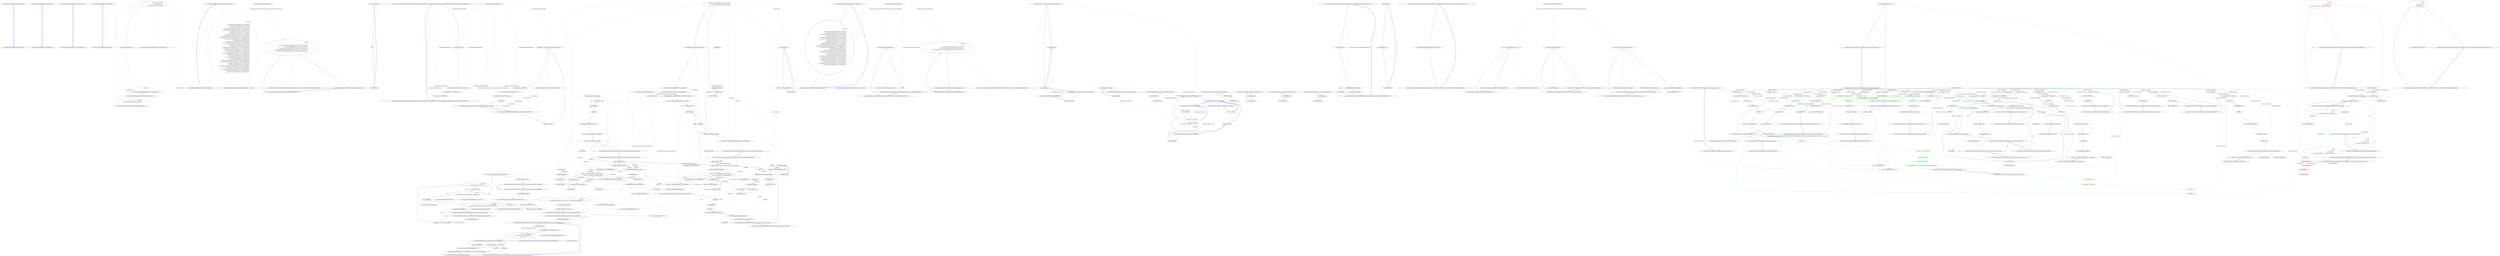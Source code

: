 digraph  {
n0 [label="Entry Nancy.ViewEngines.IRenderContext.ParsePath(string)", span="21-21", cluster="Nancy.ViewEngines.IRenderContext.ParsePath(string)"];
n1 [label="Exit Nancy.ViewEngines.IRenderContext.ParsePath(string)", span="21-21", cluster="Nancy.ViewEngines.IRenderContext.ParsePath(string)"];
n2 [label="Entry Nancy.ViewEngines.IRenderContext.HtmlEncode(string)", span="28-28", cluster="Nancy.ViewEngines.IRenderContext.HtmlEncode(string)"];
n3 [label="Exit Nancy.ViewEngines.IRenderContext.HtmlEncode(string)", span="28-28", cluster="Nancy.ViewEngines.IRenderContext.HtmlEncode(string)"];
n4 [label="Entry Nancy.ViewEngines.IRenderContext.LocateView(string, dynamic)", span="36-36", cluster="Nancy.ViewEngines.IRenderContext.LocateView(string, dynamic)"];
n5 [label="Exit Nancy.ViewEngines.IRenderContext.LocateView(string, dynamic)", span="36-36", cluster="Nancy.ViewEngines.IRenderContext.LocateView(string, dynamic)"];
n6 [label="Entry Nancy.ViewEngines.IRenderContext.GetCsrfToken()", span="44-44", cluster="Nancy.ViewEngines.IRenderContext.GetCsrfToken()"];
n7 [label="Exit Nancy.ViewEngines.IRenderContext.GetCsrfToken()", span="44-44", cluster="Nancy.ViewEngines.IRenderContext.GetCsrfToken()"];
m2_7 [label="Entry Nancy.Validation.IModelValidator.Validate(object, Nancy.NancyContext)", span="25-25", cluster="Nancy.Validation.IModelValidator.Validate(object, Nancy.NancyContext)", file="ModuleExtensions.cs"];
m2_0 [label="Entry Nancy.Validation.ModuleExtensions.Validate<T>(Nancy.INancyModule, T)", span="14-14", cluster="Nancy.Validation.ModuleExtensions.Validate<T>(Nancy.INancyModule, T)", file="ModuleExtensions.cs"];
m2_1 [label="var validator = \r\n                module.ValidatorLocator.GetValidatorForType(typeof(T))", span="16-17", cluster="Nancy.Validation.ModuleExtensions.Validate<T>(Nancy.INancyModule, T)", color=red, community=0, file="ModuleExtensions.cs"];
m2_2 [label="var result = (validator == null) ?\r\n                ModelValidationResult.Valid :\r\n                validator.Validate(instance, module.Context)", span="19-21", cluster="Nancy.Validation.ModuleExtensions.Validate<T>(Nancy.INancyModule, T)", file="ModuleExtensions.cs"];
m2_3 [label="module.ModelValidationResult = result", span="23-23", cluster="Nancy.Validation.ModuleExtensions.Validate<T>(Nancy.INancyModule, T)", color=red, community=0, file="ModuleExtensions.cs"];
m2_4 [label="return result;", span="25-25", cluster="Nancy.Validation.ModuleExtensions.Validate<T>(Nancy.INancyModule, T)", color=green, community=0, file="ModuleExtensions.cs"];
m2_5 [label="Exit Nancy.Validation.ModuleExtensions.Validate<T>(Nancy.INancyModule, T)", span="14-14", cluster="Nancy.Validation.ModuleExtensions.Validate<T>(Nancy.INancyModule, T)", file="ModuleExtensions.cs"];
m2_6 [label="Entry Nancy.Validation.IModelValidatorLocator.GetValidatorForType(System.Type)", span="14-14", cluster="Nancy.Validation.IModelValidatorLocator.GetValidatorForType(System.Type)", file="ModuleExtensions.cs"];
m5_9 [label="Entry Nancy.Bootstrapper.NancyInternalConfiguration.GetTypeRegistations()", span="194-194", cluster="Nancy.Bootstrapper.NancyInternalConfiguration.GetTypeRegistations()", file="NancyInternalConfiguration.cs"];
m5_10 [label="return new[]\r\n            {\r\n                new TypeRegistration(typeof(IRouteResolver), this.RouteResolver),\r\n                new TypeRegistration(typeof(INancyEngine), this.NancyEngine),\r\n                new TypeRegistration(typeof(IRouteCache), this.RouteCache),\r\n                new TypeRegistration(typeof(IRouteCacheProvider), this.RouteCacheProvider),\r\n                new TypeRegistration(typeof(IRoutePatternMatcher), this.RoutePatternMatcher),\r\n                new TypeRegistration(typeof(IViewLocator), this.ViewLocator),\r\n                new TypeRegistration(typeof(IViewFactory), this.ViewFactory),\r\n                new TypeRegistration(typeof(INancyContextFactory), this.ContextFactory),\r\n                new TypeRegistration(typeof(INancyModuleBuilder), this.NancyModuleBuilder),\r\n                new TypeRegistration(typeof(IResponseFormatterFactory), this.ResponseFormatterFactory),\r\n                new TypeRegistration(typeof(IModelBinderLocator), this.ModelBinderLocator), \r\n                new TypeRegistration(typeof(IBinder), this.Binder), \r\n                new TypeRegistration(typeof(BindingDefaults), this.BindingDefaults), \r\n                new TypeRegistration(typeof(IFieldNameConverter), this.FieldNameConverter), \r\n                new TypeRegistration(typeof(IViewResolver), this.ViewResolver),\r\n                new TypeRegistration(typeof(IViewCache), this.ViewCache),\r\n                new TypeRegistration(typeof(IRenderContextFactory), this.RenderContextFactory),\r\n                new TypeRegistration(typeof(IViewLocationProvider), this.ViewLocationProvider),\r\n                new TypeRegistration(typeof(ICsrfTokenValidator), this.CsrfTokenValidator), \r\n                new TypeRegistration(typeof(IObjectSerializer), this.ObjectSerializer), \r\n                new TypeRegistration(typeof(IModelValidatorLocator), this.ModelValidatorLocator),\r\n                new TypeRegistration(typeof(IRequestTracing), this.RequestTracing),\r\n                new TypeRegistration(typeof(IRouteInvoker), this.RouteInvoker),\r\n                new TypeRegistration(typeof(IRequestDispatcher), this.RequestDispatcher),\r\n                new TypeRegistration(typeof(IDiagnostics), this.Diagnostics), \r\n                new TypeRegistration(typeof(IRouteSegmentExtractor), this.RouteSegmentExtractor),\r\n                new TypeRegistration(typeof(IRouteDescriptionProvider), this.RouteDescriptionProvider),\r\n                new TypeRegistration(typeof(ICultureService), this.CultureService),\r\n                new TypeRegistration(typeof(ITextResource), this.TextResource), \r\n                new TypeRegistration(typeof(IResourceAssemblyProvider), this.ResourceAssemblyProvider), \r\n                new TypeRegistration(typeof(IResourceReader), this.ResourceReader), \r\n                new TypeRegistration(typeof(IStaticContentProvider), this.StaticContentProvider), \r\n                new TypeRegistration(typeof(IRouteResolverTrie), this.RouteResolverTrie), \r\n                new TypeRegistration(typeof(ITrieNodeFactory), this.TrieNodeFactory), \r\n            };", span="196-232", cluster="Nancy.Bootstrapper.NancyInternalConfiguration.GetTypeRegistations()", color=green, community=0, file="NancyInternalConfiguration.cs"];
m5_11 [label="Exit Nancy.Bootstrapper.NancyInternalConfiguration.GetTypeRegistations()", span="194-194", cluster="Nancy.Bootstrapper.NancyInternalConfiguration.GetTypeRegistations()", file="NancyInternalConfiguration.cs"];
m5_12 [label="Entry Nancy.Bootstrapper.TypeRegistration.TypeRegistration(System.Type, System.Type)", span="14-14", cluster="Nancy.Bootstrapper.TypeRegistration.TypeRegistration(System.Type, System.Type)", file="NancyInternalConfiguration.cs"];
m5_16 [label="Entry Nancy.Bootstrapper.CollectionTypeRegistration.CollectionTypeRegistration(System.Type, System.Collections.Generic.IEnumerable<System.Type>)", span="20-20", cluster="Nancy.Bootstrapper.CollectionTypeRegistration.CollectionTypeRegistration(System.Type, System.Collections.Generic.IEnumerable<System.Type>)", file="NancyInternalConfiguration.cs"];
m5_13 [label="Entry Nancy.Bootstrapper.NancyInternalConfiguration.GetCollectionTypeRegistrations()", span="239-239", cluster="Nancy.Bootstrapper.NancyInternalConfiguration.GetCollectionTypeRegistrations()", file="NancyInternalConfiguration.cs"];
m5_14 [label="return new[]\r\n            {\r\n                new CollectionTypeRegistration(typeof(IResponseProcessor), this.ResponseProcessors), \r\n                new CollectionTypeRegistration(typeof(ISerializer), this.Serializers), \r\n                new CollectionTypeRegistration(typeof(IStatusCodeHandler), this.StatusCodeHandlers), \r\n                new CollectionTypeRegistration(typeof(IDiagnosticsProvider), this.InteractiveDiagnosticProviders),\r\n                new CollectionTypeRegistration(typeof(IRouteSegmentConstraint), this.RouteSegmentConstraints), \r\n            };", span="241-248", cluster="Nancy.Bootstrapper.NancyInternalConfiguration.GetCollectionTypeRegistrations()", file="NancyInternalConfiguration.cs"];
m5_15 [label="Exit Nancy.Bootstrapper.NancyInternalConfiguration.GetCollectionTypeRegistrations()", span="239-239", cluster="Nancy.Bootstrapper.NancyInternalConfiguration.GetCollectionTypeRegistrations()", file="NancyInternalConfiguration.cs"];
m5_17 [label="Nancy.Bootstrapper.NancyInternalConfiguration", span="", file="NancyInternalConfiguration.cs"];
m6_0 [label="Entry lambda expression", span="24-24", cluster="lambda expression", file="NancyOptions.cs"];
m6_1 [label=false, span="24-24", cluster="lambda expression", file="NancyOptions.cs"];
m6_2 [label="Exit lambda expression", span="24-24", cluster="lambda expression", file="NancyOptions.cs"];
m7_0 [label="Entry Nancy.Routing.DefaultNancyModuleBuilder.DefaultNancyModuleBuilder(Nancy.ViewEngines.IViewFactory, Nancy.IResponseFormatterFactory, Nancy.ModelBinding.IModelBinderLocator, Nancy.Validation.IModelValidatorLocator)", span="23-23", cluster="Nancy.Routing.DefaultNancyModuleBuilder.DefaultNancyModuleBuilder(Nancy.ViewEngines.IViewFactory, Nancy.IResponseFormatterFactory, Nancy.ModelBinding.IModelBinderLocator, Nancy.Validation.IModelValidatorLocator)", file="NancyOptionsExtensions.cs"];
m7_1 [label="this.viewFactory = viewFactory", span="25-25", cluster="Nancy.Routing.DefaultNancyModuleBuilder.DefaultNancyModuleBuilder(Nancy.ViewEngines.IViewFactory, Nancy.IResponseFormatterFactory, Nancy.ModelBinding.IModelBinderLocator, Nancy.Validation.IModelValidatorLocator)", file="NancyOptionsExtensions.cs"];
m7_2 [label="this.responseFormatterFactory = responseFormatterFactory", span="26-26", cluster="Nancy.Routing.DefaultNancyModuleBuilder.DefaultNancyModuleBuilder(Nancy.ViewEngines.IViewFactory, Nancy.IResponseFormatterFactory, Nancy.ModelBinding.IModelBinderLocator, Nancy.Validation.IModelValidatorLocator)", file="NancyOptionsExtensions.cs"];
m7_3 [label="this.modelBinderLocator = modelBinderLocator", span="27-27", cluster="Nancy.Routing.DefaultNancyModuleBuilder.DefaultNancyModuleBuilder(Nancy.ViewEngines.IViewFactory, Nancy.IResponseFormatterFactory, Nancy.ModelBinding.IModelBinderLocator, Nancy.Validation.IModelValidatorLocator)", file="NancyOptionsExtensions.cs"];
m7_4 [label="this.validatorLocator = validatorLocator", span="28-28", cluster="Nancy.Routing.DefaultNancyModuleBuilder.DefaultNancyModuleBuilder(Nancy.ViewEngines.IViewFactory, Nancy.IResponseFormatterFactory, Nancy.ModelBinding.IModelBinderLocator, Nancy.Validation.IModelValidatorLocator)", file="NancyOptionsExtensions.cs"];
m7_5 [label="Exit Nancy.Routing.DefaultNancyModuleBuilder.DefaultNancyModuleBuilder(Nancy.ViewEngines.IViewFactory, Nancy.IResponseFormatterFactory, Nancy.ModelBinding.IModelBinderLocator, Nancy.Validation.IModelValidatorLocator)", span="23-23", cluster="Nancy.Routing.DefaultNancyModuleBuilder.DefaultNancyModuleBuilder(Nancy.ViewEngines.IViewFactory, Nancy.IResponseFormatterFactory, Nancy.ModelBinding.IModelBinderLocator, Nancy.Validation.IModelValidatorLocator)", file="NancyOptionsExtensions.cs"];
m7_6 [label="Entry Nancy.Routing.DefaultNancyModuleBuilder.BuildModule(Nancy.NancyModule, Nancy.NancyContext)", span="37-37", cluster="Nancy.Routing.DefaultNancyModuleBuilder.BuildModule(Nancy.NancyModule, Nancy.NancyContext)", file="NancyOptionsExtensions.cs"];
m7_7 [label="module.Context = context", span="39-39", cluster="Nancy.Routing.DefaultNancyModuleBuilder.BuildModule(Nancy.NancyModule, Nancy.NancyContext)", file="NancyOptionsExtensions.cs"];
m7_8 [label="module.Response = this.responseFormatterFactory.Create(context)", span="40-40", cluster="Nancy.Routing.DefaultNancyModuleBuilder.BuildModule(Nancy.NancyModule, Nancy.NancyContext)", file="NancyOptionsExtensions.cs"];
m7_9 [label="module.ViewFactory = this.viewFactory", span="41-41", cluster="Nancy.Routing.DefaultNancyModuleBuilder.BuildModule(Nancy.NancyModule, Nancy.NancyContext)", file="NancyOptionsExtensions.cs"];
m7_10 [label="module.ModelBinderLocator = this.modelBinderLocator", span="42-42", cluster="Nancy.Routing.DefaultNancyModuleBuilder.BuildModule(Nancy.NancyModule, Nancy.NancyContext)", file="NancyOptionsExtensions.cs"];
m7_11 [label="module.ValidatorLocator = this.validatorLocator", span="43-43", cluster="Nancy.Routing.DefaultNancyModuleBuilder.BuildModule(Nancy.NancyModule, Nancy.NancyContext)", file="NancyOptionsExtensions.cs"];
m7_12 [label="return module;", span="45-45", cluster="Nancy.Routing.DefaultNancyModuleBuilder.BuildModule(Nancy.NancyModule, Nancy.NancyContext)", file="NancyOptionsExtensions.cs"];
m7_13 [label="Exit Nancy.Routing.DefaultNancyModuleBuilder.BuildModule(Nancy.NancyModule, Nancy.NancyContext)", span="37-37", cluster="Nancy.Routing.DefaultNancyModuleBuilder.BuildModule(Nancy.NancyModule, Nancy.NancyContext)", file="NancyOptionsExtensions.cs"];
m7_14 [label="Entry Nancy.IResponseFormatterFactory.Create(Nancy.NancyContext)", span="12-12", cluster="Nancy.IResponseFormatterFactory.Create(Nancy.NancyContext)", file="NancyOptionsExtensions.cs"];
m7_15 [label="Nancy.Routing.DefaultNancyModuleBuilder", span="", file="NancyOptionsExtensions.cs"];
m9_77 [label="Entry System.Net.WebResponse.GetResponseStream()", span="0-0", cluster="System.Net.WebResponse.GetResponseStream()", file="NancyWcfGenericServiceFixture.cs"];
m9_59 [label="Entry System.Uri.Uri(string)", span="0-0", cluster="System.Uri.Uri(string)", file="NancyWcfGenericServiceFixture.cs"];
m9_107 [label="Entry Unk.Equal", span="", cluster="Unk.Equal", file="NancyWcfGenericServiceFixture.cs"];
m9_60 [label="Entry Nancy.Url.ToString()", span="100-100", cluster="Nancy.Url.ToString()", file="NancyWcfGenericServiceFixture.cs"];
m9_132 [label="Entry Nancy.Tests.xUnitExtensions.SkipException.SkipException(string)", span="9-9", cluster="Nancy.Tests.xUnitExtensions.SkipException.SkipException(string)", file="NancyWcfGenericServiceFixture.cs"];
m9_29 [label="Entry Unk.Invokes", span="", cluster="Unk.Invokes", file="NancyWcfGenericServiceFixture.cs"];
m9_31 [label="Entry Unk.CreateAndOpenWebServiceHost", span="", cluster="Unk.CreateAndOpenWebServiceHost", file="NancyWcfGenericServiceFixture.cs"];
m9_10 [label="Entry System.Net.WebRequest.GetResponse()", span="0-0", cluster="System.Net.WebRequest.GetResponse()", file="NancyWcfGenericServiceFixture.cs"];
m9_127 [label="Entry WebServiceHost.cstr", span="", cluster="WebServiceHost.cstr", file="NancyWcfGenericServiceFixture.cs"];
m9_11 [label="Entry object.ShouldEqual(object)", span="95-95", cluster="object.ShouldEqual(object)", file="NancyWcfGenericServiceFixture.cs"];
m9_27 [label="Entry Unk.>", span="", cluster="Unk.>", file="NancyWcfGenericServiceFixture.cs"];
m9_90 [label="Entry System.Net.WebRequest.GetRequestStream()", span="0-0", cluster="System.Net.WebRequest.GetRequestStream()", file="NancyWcfGenericServiceFixture.cs"];
m9_131 [label="Entry Unk.Open", span="", cluster="Unk.Open", file="NancyWcfGenericServiceFixture.cs"];
m9_36 [label="Entry Unk.HandleRequest", span="", cluster="Unk.HandleRequest", file="NancyWcfGenericServiceFixture.cs"];
m9_129 [label="Entry WebHttpBinding.cstr", span="", cluster="WebHttpBinding.cstr", file="NancyWcfGenericServiceFixture.cs"];
m9_89 [label="Entry System.IO.StreamWriter.StreamWriter(System.IO.Stream)", span="0-0", cluster="System.IO.StreamWriter.StreamWriter(System.IO.Stream)", file="NancyWcfGenericServiceFixture.cs"];
m9_130 [label="Entry Unk.AddServiceEndpoint", span="", cluster="Unk.AddServiceEndpoint", file="NancyWcfGenericServiceFixture.cs"];
m9_28 [label="Entry Unk.CallTo", span="", cluster="Unk.CallTo", file="NancyWcfGenericServiceFixture.cs"];
m9_0 [label="Entry Nancy.Hosting.Wcf.Tests.NancyWcfGenericServiceFixture.Should_be_able_to_get_any_header_from_selfhost()", span="25-25", cluster="Nancy.Hosting.Wcf.Tests.NancyWcfGenericServiceFixture.Should_be_able_to_get_any_header_from_selfhost()", file="NancyWcfGenericServiceFixture.cs"];
m9_1 [label="CreateAndOpenWebServiceHost()", span="28-28", cluster="Nancy.Hosting.Wcf.Tests.NancyWcfGenericServiceFixture.Should_be_able_to_get_any_header_from_selfhost()", file="NancyWcfGenericServiceFixture.cs"];
m9_2 [label="var request = WebRequest.Create(new Uri(BaseUri, ''rel/header/?query=value''))", span="30-30", cluster="Nancy.Hosting.Wcf.Tests.NancyWcfGenericServiceFixture.Should_be_able_to_get_any_header_from_selfhost()", file="NancyWcfGenericServiceFixture.cs"];
m9_3 [label="request.Method = ''GET''", span="31-31", cluster="Nancy.Hosting.Wcf.Tests.NancyWcfGenericServiceFixture.Should_be_able_to_get_any_header_from_selfhost()", file="NancyWcfGenericServiceFixture.cs"];
m9_4 [label="var header = request.GetResponse().Headers[''X-Some-Header'']", span="34-34", cluster="Nancy.Hosting.Wcf.Tests.NancyWcfGenericServiceFixture.Should_be_able_to_get_any_header_from_selfhost()", file="NancyWcfGenericServiceFixture.cs"];
m9_5 [label="header.ShouldEqual(''Some value'')", span="37-37", cluster="Nancy.Hosting.Wcf.Tests.NancyWcfGenericServiceFixture.Should_be_able_to_get_any_header_from_selfhost()", file="NancyWcfGenericServiceFixture.cs"];
m9_6 [label="Exit Nancy.Hosting.Wcf.Tests.NancyWcfGenericServiceFixture.Should_be_able_to_get_any_header_from_selfhost()", span="25-25", cluster="Nancy.Hosting.Wcf.Tests.NancyWcfGenericServiceFixture.Should_be_able_to_get_any_header_from_selfhost()", file="NancyWcfGenericServiceFixture.cs"];
m9_43 [label="Entry Unk.GetEngine", span="", cluster="Unk.GetEngine", file="NancyWcfGenericServiceFixture.cs"];
m9_126 [label="Entry Nancy.DefaultNancyBootstrapper.DefaultNancyBootstrapper()", span="16-16", cluster="Nancy.DefaultNancyBootstrapper.DefaultNancyBootstrapper()", file="NancyWcfGenericServiceFixture.cs"];
m9_114 [label="Entry lambda expression", span="160-160", cluster="lambda expression", file="NancyWcfGenericServiceFixture.cs"];
m9_34 [label="fakeEngine.HandleRequest(A<Request>.Ignored)", span="47-47", cluster="lambda expression", file="NancyWcfGenericServiceFixture.cs"];
m9_33 [label="Entry lambda expression", span="47-47", cluster="lambda expression", file="NancyWcfGenericServiceFixture.cs"];
m9_37 [label="Entry lambda expression", span="48-48", cluster="lambda expression", file="NancyWcfGenericServiceFixture.cs"];
m9_41 [label="fakeBootstrapper.GetEngine()", span="50-50", cluster="lambda expression", file="NancyWcfGenericServiceFixture.cs"];
m9_40 [label="Entry lambda expression", span="50-50", cluster="lambda expression", file="NancyWcfGenericServiceFixture.cs"];
m9_35 [label="Exit lambda expression", span="47-47", cluster="lambda expression", file="NancyWcfGenericServiceFixture.cs"];
m9_38 [label="nancyRequest = (Request)f.Arguments[0]", span="48-48", cluster="lambda expression", file="NancyWcfGenericServiceFixture.cs"];
m9_39 [label="Exit lambda expression", span="48-48", cluster="lambda expression", file="NancyWcfGenericServiceFixture.cs"];
m9_42 [label="Exit lambda expression", span="50-50", cluster="lambda expression", file="NancyWcfGenericServiceFixture.cs"];
m9_62 [label="fakeEngine.HandleRequest(A<Request>.Ignored)", span="80-80", cluster="lambda expression", file="NancyWcfGenericServiceFixture.cs"];
m9_61 [label="Entry lambda expression", span="80-80", cluster="lambda expression", file="NancyWcfGenericServiceFixture.cs"];
m9_64 [label="Entry lambda expression", span="81-81", cluster="lambda expression", file="NancyWcfGenericServiceFixture.cs"];
m9_68 [label="fakeBootstrapper.GetEngine()", span="83-83", cluster="lambda expression", file="NancyWcfGenericServiceFixture.cs"];
m9_67 [label="Entry lambda expression", span="83-83", cluster="lambda expression", file="NancyWcfGenericServiceFixture.cs"];
m9_63 [label="Exit lambda expression", span="80-80", cluster="lambda expression", file="NancyWcfGenericServiceFixture.cs"];
m9_65 [label="nancyRequest = (Request) f.Arguments[0]", span="81-81", cluster="lambda expression", file="NancyWcfGenericServiceFixture.cs"];
m9_66 [label="Exit lambda expression", span="81-81", cluster="lambda expression", file="NancyWcfGenericServiceFixture.cs"];
m9_69 [label="Exit lambda expression", span="83-83", cluster="lambda expression", file="NancyWcfGenericServiceFixture.cs"];
m9_109 [label="fakeEngine.HandleRequest(A<Request>.Ignored)", span="158-158", cluster="lambda expression", file="NancyWcfGenericServiceFixture.cs"];
m9_115 [label="fakeBootstrapper.GetEngine()", span="160-160", cluster="lambda expression", file="NancyWcfGenericServiceFixture.cs"];
m9_108 [label="Entry lambda expression", span="158-158", cluster="lambda expression", file="NancyWcfGenericServiceFixture.cs"];
m9_111 [label="Entry lambda expression", span="159-159", cluster="lambda expression", file="NancyWcfGenericServiceFixture.cs"];
m9_110 [label="Exit lambda expression", span="158-158", cluster="lambda expression", file="NancyWcfGenericServiceFixture.cs"];
m9_112 [label="nancyRequest = (Request)f.Arguments[0]", span="159-159", cluster="lambda expression", file="NancyWcfGenericServiceFixture.cs"];
m9_113 [label="Exit lambda expression", span="159-159", cluster="lambda expression", file="NancyWcfGenericServiceFixture.cs"];
m9_116 [label="Exit lambda expression", span="160-160", cluster="lambda expression", file="NancyWcfGenericServiceFixture.cs"];
m9_7 [label="Entry Nancy.Hosting.Wcf.Tests.NancyWcfGenericServiceFixture.CreateAndOpenWebServiceHost(Nancy.Bootstrapper.INancyBootstrapper, System.Uri)", span="184-184", cluster="Nancy.Hosting.Wcf.Tests.NancyWcfGenericServiceFixture.CreateAndOpenWebServiceHost(Nancy.Bootstrapper.INancyBootstrapper, System.Uri)", file="NancyWcfGenericServiceFixture.cs"];
m9_117 [label="nancyBootstrapper == null", span="186-186", cluster="Nancy.Hosting.Wcf.Tests.NancyWcfGenericServiceFixture.CreateAndOpenWebServiceHost(Nancy.Bootstrapper.INancyBootstrapper, System.Uri)", file="NancyWcfGenericServiceFixture.cs"];
m9_119 [label="var host = new WebServiceHost(\r\n                new NancyWcfGenericService(nancyBootstrapper),\r\n                baseUri ?? BaseUri)", span="191-193", cluster="Nancy.Hosting.Wcf.Tests.NancyWcfGenericServiceFixture.CreateAndOpenWebServiceHost(Nancy.Bootstrapper.INancyBootstrapper, System.Uri)", file="NancyWcfGenericServiceFixture.cs"];
m9_118 [label="nancyBootstrapper = new DefaultNancyBootstrapper()", span="188-188", cluster="Nancy.Hosting.Wcf.Tests.NancyWcfGenericServiceFixture.CreateAndOpenWebServiceHost(Nancy.Bootstrapper.INancyBootstrapper, System.Uri)", file="NancyWcfGenericServiceFixture.cs"];
m9_120 [label="host.AddServiceEndpoint(typeof (NancyWcfGenericService), new WebHttpBinding(), '''')", span="195-195", cluster="Nancy.Hosting.Wcf.Tests.NancyWcfGenericServiceFixture.CreateAndOpenWebServiceHost(Nancy.Bootstrapper.INancyBootstrapper, System.Uri)", file="NancyWcfGenericServiceFixture.cs"];
m9_121 [label="host.Open()", span="198-198", cluster="Nancy.Hosting.Wcf.Tests.NancyWcfGenericServiceFixture.CreateAndOpenWebServiceHost(Nancy.Bootstrapper.INancyBootstrapper, System.Uri)", file="NancyWcfGenericServiceFixture.cs"];
m9_124 [label="return host;", span="205-205", cluster="Nancy.Hosting.Wcf.Tests.NancyWcfGenericServiceFixture.CreateAndOpenWebServiceHost(Nancy.Bootstrapper.INancyBootstrapper, System.Uri)", file="NancyWcfGenericServiceFixture.cs"];
m9_122 [label="System.ServiceModel.AddressAccessDeniedException", span="200-200", cluster="Nancy.Hosting.Wcf.Tests.NancyWcfGenericServiceFixture.CreateAndOpenWebServiceHost(Nancy.Bootstrapper.INancyBootstrapper, System.Uri)", file="NancyWcfGenericServiceFixture.cs"];
m9_123 [label="throw new SkipException(''Skipped due to no Administrator access - please see test fixture for more information.'');", span="202-202", cluster="Nancy.Hosting.Wcf.Tests.NancyWcfGenericServiceFixture.CreateAndOpenWebServiceHost(Nancy.Bootstrapper.INancyBootstrapper, System.Uri)", file="NancyWcfGenericServiceFixture.cs"];
m9_125 [label="Exit Nancy.Hosting.Wcf.Tests.NancyWcfGenericServiceFixture.CreateAndOpenWebServiceHost(Nancy.Bootstrapper.INancyBootstrapper, System.Uri)", span="184-184", cluster="Nancy.Hosting.Wcf.Tests.NancyWcfGenericServiceFixture.CreateAndOpenWebServiceHost(Nancy.Bootstrapper.INancyBootstrapper, System.Uri)", file="NancyWcfGenericServiceFixture.cs"];
m9_70 [label="Entry Nancy.Hosting.Wcf.Tests.NancyWcfGenericServiceFixture.Should_be_able_to_get_from_selfhost()", span="109-109", cluster="Nancy.Hosting.Wcf.Tests.NancyWcfGenericServiceFixture.Should_be_able_to_get_from_selfhost()", file="NancyWcfGenericServiceFixture.cs"];
m9_71 [label="CreateAndOpenWebServiceHost()", span="112-112", cluster="Nancy.Hosting.Wcf.Tests.NancyWcfGenericServiceFixture.Should_be_able_to_get_from_selfhost()", file="NancyWcfGenericServiceFixture.cs"];
m9_72 [label="var reader =\r\n                    new StreamReader(WebRequest.Create(new Uri(BaseUri, ''rel'')).GetResponse().GetResponseStream())", span="114-115", cluster="Nancy.Hosting.Wcf.Tests.NancyWcfGenericServiceFixture.Should_be_able_to_get_from_selfhost()", file="NancyWcfGenericServiceFixture.cs"];
m9_73 [label="var response = reader.ReadToEnd()", span="118-118", cluster="Nancy.Hosting.Wcf.Tests.NancyWcfGenericServiceFixture.Should_be_able_to_get_from_selfhost()", file="NancyWcfGenericServiceFixture.cs"];
m9_74 [label="response.ShouldEqual(''This is the site route'')", span="121-121", cluster="Nancy.Hosting.Wcf.Tests.NancyWcfGenericServiceFixture.Should_be_able_to_get_from_selfhost()", file="NancyWcfGenericServiceFixture.cs"];
m9_75 [label="Exit Nancy.Hosting.Wcf.Tests.NancyWcfGenericServiceFixture.Should_be_able_to_get_from_selfhost()", span="109-109", cluster="Nancy.Hosting.Wcf.Tests.NancyWcfGenericServiceFixture.Should_be_able_to_get_from_selfhost()", file="NancyWcfGenericServiceFixture.cs"];
m9_91 [label="Entry System.IO.StreamWriter.Write(string)", span="0-0", cluster="System.IO.StreamWriter.Write(string)", file="NancyWcfGenericServiceFixture.cs"];
m9_92 [label="Entry Nancy.Hosting.Wcf.Tests.NancyWcfGenericServiceFixture.Should_nancyrequest_contain_hostname_port_and_scheme()", span="151-151", cluster="Nancy.Hosting.Wcf.Tests.NancyWcfGenericServiceFixture.Should_nancyrequest_contain_hostname_port_and_scheme()", file="NancyWcfGenericServiceFixture.cs"];
m9_93 [label="Request nancyRequest = null", span="154-154", cluster="Nancy.Hosting.Wcf.Tests.NancyWcfGenericServiceFixture.Should_nancyrequest_contain_hostname_port_and_scheme()", file="NancyWcfGenericServiceFixture.cs"];
m9_94 [label="var fakeEngine = A.Fake<INancyEngine>()", span="155-155", cluster="Nancy.Hosting.Wcf.Tests.NancyWcfGenericServiceFixture.Should_nancyrequest_contain_hostname_port_and_scheme()", file="NancyWcfGenericServiceFixture.cs"];
m9_95 [label="var fakeBootstrapper = A.Fake<INancyBootstrapper>()", span="156-156", cluster="Nancy.Hosting.Wcf.Tests.NancyWcfGenericServiceFixture.Should_nancyrequest_contain_hostname_port_and_scheme()", file="NancyWcfGenericServiceFixture.cs"];
m9_96 [label="A.CallTo(() => fakeEngine.HandleRequest(A<Request>.Ignored))\r\n                .Invokes((f) => nancyRequest = (Request)f.Arguments[0])", span="158-159", cluster="Nancy.Hosting.Wcf.Tests.NancyWcfGenericServiceFixture.Should_nancyrequest_contain_hostname_port_and_scheme()", file="NancyWcfGenericServiceFixture.cs"];
m9_97 [label="A.CallTo(() => fakeBootstrapper.GetEngine()).Returns(fakeEngine)", span="160-160", cluster="Nancy.Hosting.Wcf.Tests.NancyWcfGenericServiceFixture.Should_nancyrequest_contain_hostname_port_and_scheme()", file="NancyWcfGenericServiceFixture.cs"];
m9_98 [label="CreateAndOpenWebServiceHost(fakeBootstrapper)", span="163-163", cluster="Nancy.Hosting.Wcf.Tests.NancyWcfGenericServiceFixture.Should_nancyrequest_contain_hostname_port_and_scheme()", file="NancyWcfGenericServiceFixture.cs"];
m9_103 [label="Assert.Equal(56297, nancyRequest.Url.Port)", span="179-179", cluster="Nancy.Hosting.Wcf.Tests.NancyWcfGenericServiceFixture.Should_nancyrequest_contain_hostname_port_and_scheme()", file="NancyWcfGenericServiceFixture.cs"];
m9_104 [label="Assert.Equal(''localhost'', nancyRequest.Url.HostName)", span="180-180", cluster="Nancy.Hosting.Wcf.Tests.NancyWcfGenericServiceFixture.Should_nancyrequest_contain_hostname_port_and_scheme()", file="NancyWcfGenericServiceFixture.cs"];
m9_105 [label="Assert.Equal(''http'', nancyRequest.Url.Scheme)", span="181-181", cluster="Nancy.Hosting.Wcf.Tests.NancyWcfGenericServiceFixture.Should_nancyrequest_contain_hostname_port_and_scheme()", file="NancyWcfGenericServiceFixture.cs"];
m9_99 [label="var request = WebRequest.Create(BaseUri)", span="165-165", cluster="Nancy.Hosting.Wcf.Tests.NancyWcfGenericServiceFixture.Should_nancyrequest_contain_hostname_port_and_scheme()", file="NancyWcfGenericServiceFixture.cs"];
m9_100 [label="request.Method = ''GET''", span="166-166", cluster="Nancy.Hosting.Wcf.Tests.NancyWcfGenericServiceFixture.Should_nancyrequest_contain_hostname_port_and_scheme()", file="NancyWcfGenericServiceFixture.cs"];
m9_101 [label="request.GetResponse()", span="170-170", cluster="Nancy.Hosting.Wcf.Tests.NancyWcfGenericServiceFixture.Should_nancyrequest_contain_hostname_port_and_scheme()", file="NancyWcfGenericServiceFixture.cs"];
m9_102 [label=WebException, span="172-172", cluster="Nancy.Hosting.Wcf.Tests.NancyWcfGenericServiceFixture.Should_nancyrequest_contain_hostname_port_and_scheme()", file="NancyWcfGenericServiceFixture.cs"];
m9_106 [label="Exit Nancy.Hosting.Wcf.Tests.NancyWcfGenericServiceFixture.Should_nancyrequest_contain_hostname_port_and_scheme()", span="151-151", cluster="Nancy.Hosting.Wcf.Tests.NancyWcfGenericServiceFixture.Should_nancyrequest_contain_hostname_port_and_scheme()", file="NancyWcfGenericServiceFixture.cs"];
m9_76 [label="Entry System.IO.StreamReader.StreamReader(System.IO.Stream)", span="0-0", cluster="System.IO.StreamReader.StreamReader(System.IO.Stream)", file="NancyWcfGenericServiceFixture.cs"];
m9_44 [label="Entry Nancy.Hosting.Wcf.Tests.NancyWcfGenericServiceFixture.Should_set_path_and_url_correctly_without_trailing_slash()", span="75-75", cluster="Nancy.Hosting.Wcf.Tests.NancyWcfGenericServiceFixture.Should_set_path_and_url_correctly_without_trailing_slash()", file="NancyWcfGenericServiceFixture.cs"];
m9_45 [label="Request nancyRequest = null", span="78-78", cluster="Nancy.Hosting.Wcf.Tests.NancyWcfGenericServiceFixture.Should_set_path_and_url_correctly_without_trailing_slash()", file="NancyWcfGenericServiceFixture.cs"];
m9_46 [label="var fakeEngine = A.Fake<INancyEngine>()", span="79-79", cluster="Nancy.Hosting.Wcf.Tests.NancyWcfGenericServiceFixture.Should_set_path_and_url_correctly_without_trailing_slash()", file="NancyWcfGenericServiceFixture.cs"];
m9_47 [label="A.CallTo(() => fakeEngine.HandleRequest(A<Request>.Ignored))\r\n                .Invokes((f) => nancyRequest = (Request) f.Arguments[0])", span="80-81", cluster="Nancy.Hosting.Wcf.Tests.NancyWcfGenericServiceFixture.Should_set_path_and_url_correctly_without_trailing_slash()", file="NancyWcfGenericServiceFixture.cs"];
m9_49 [label="A.CallTo(() => fakeBootstrapper.GetEngine()).Returns(fakeEngine)", span="83-83", cluster="Nancy.Hosting.Wcf.Tests.NancyWcfGenericServiceFixture.Should_set_path_and_url_correctly_without_trailing_slash()", file="NancyWcfGenericServiceFixture.cs"];
m9_48 [label="var fakeBootstrapper = A.Fake<INancyBootstrapper>()", span="82-82", cluster="Nancy.Hosting.Wcf.Tests.NancyWcfGenericServiceFixture.Should_set_path_and_url_correctly_without_trailing_slash()", file="NancyWcfGenericServiceFixture.cs"];
m9_56 [label="nancyRequest.Path.ShouldEqual(''/test/stuff'')", span="104-104", cluster="Nancy.Hosting.Wcf.Tests.NancyWcfGenericServiceFixture.Should_set_path_and_url_correctly_without_trailing_slash()", file="NancyWcfGenericServiceFixture.cs"];
m9_57 [label="nancyRequest.Url.ToString().ShouldEqual(''http://localhost:56297/base/test/stuff'')", span="105-105", cluster="Nancy.Hosting.Wcf.Tests.NancyWcfGenericServiceFixture.Should_set_path_and_url_correctly_without_trailing_slash()", file="NancyWcfGenericServiceFixture.cs"];
m9_51 [label="CreateAndOpenWebServiceHost(fakeBootstrapper, baseUriWithoutTrailingSlash)", span="88-88", cluster="Nancy.Hosting.Wcf.Tests.NancyWcfGenericServiceFixture.Should_set_path_and_url_correctly_without_trailing_slash()", file="NancyWcfGenericServiceFixture.cs"];
m9_50 [label="var baseUriWithoutTrailingSlash = new Uri(''http://localhost:56297/base'')", span="85-85", cluster="Nancy.Hosting.Wcf.Tests.NancyWcfGenericServiceFixture.Should_set_path_and_url_correctly_without_trailing_slash()", file="NancyWcfGenericServiceFixture.cs"];
m9_52 [label="var request = WebRequest.Create(new Uri(BaseUri, ''test/stuff''))", span="90-90", cluster="Nancy.Hosting.Wcf.Tests.NancyWcfGenericServiceFixture.Should_set_path_and_url_correctly_without_trailing_slash()", file="NancyWcfGenericServiceFixture.cs"];
m9_53 [label="request.Method = ''GET''", span="91-91", cluster="Nancy.Hosting.Wcf.Tests.NancyWcfGenericServiceFixture.Should_set_path_and_url_correctly_without_trailing_slash()", file="NancyWcfGenericServiceFixture.cs"];
m9_54 [label="request.GetResponse()", span="95-95", cluster="Nancy.Hosting.Wcf.Tests.NancyWcfGenericServiceFixture.Should_set_path_and_url_correctly_without_trailing_slash()", file="NancyWcfGenericServiceFixture.cs"];
m9_55 [label=WebException, span="97-97", cluster="Nancy.Hosting.Wcf.Tests.NancyWcfGenericServiceFixture.Should_set_path_and_url_correctly_without_trailing_slash()", file="NancyWcfGenericServiceFixture.cs"];
m9_58 [label="Exit Nancy.Hosting.Wcf.Tests.NancyWcfGenericServiceFixture.Should_set_path_and_url_correctly_without_trailing_slash()", span="75-75", cluster="Nancy.Hosting.Wcf.Tests.NancyWcfGenericServiceFixture.Should_set_path_and_url_correctly_without_trailing_slash()", file="NancyWcfGenericServiceFixture.cs"];
m9_32 [label="Entry Unk.True", span="", cluster="Unk.True", file="NancyWcfGenericServiceFixture.cs"];
m9_9 [label="Entry System.Net.WebRequest.Create(System.Uri)", span="0-0", cluster="System.Net.WebRequest.Create(System.Uri)", file="NancyWcfGenericServiceFixture.cs"];
m9_79 [label="Entry Nancy.Hosting.Wcf.Tests.NancyWcfGenericServiceFixture.Should_be_able_to_post_body_to_selfhost()", span="126-126", cluster="Nancy.Hosting.Wcf.Tests.NancyWcfGenericServiceFixture.Should_be_able_to_post_body_to_selfhost()", file="NancyWcfGenericServiceFixture.cs"];
m9_80 [label="CreateAndOpenWebServiceHost()", span="129-129", cluster="Nancy.Hosting.Wcf.Tests.NancyWcfGenericServiceFixture.Should_be_able_to_post_body_to_selfhost()", file="NancyWcfGenericServiceFixture.cs"];
m9_81 [label="string testBody = ''This is the body of the request''", span="131-131", cluster="Nancy.Hosting.Wcf.Tests.NancyWcfGenericServiceFixture.Should_be_able_to_post_body_to_selfhost()", file="NancyWcfGenericServiceFixture.cs"];
m9_82 [label="var request = \r\n                    WebRequest.Create(new Uri(BaseUri, ''rel''))", span="133-134", cluster="Nancy.Hosting.Wcf.Tests.NancyWcfGenericServiceFixture.Should_be_able_to_post_body_to_selfhost()", file="NancyWcfGenericServiceFixture.cs"];
m9_85 [label="writer.Write(testBody)", span="139-139", cluster="Nancy.Hosting.Wcf.Tests.NancyWcfGenericServiceFixture.Should_be_able_to_post_body_to_selfhost()", file="NancyWcfGenericServiceFixture.cs"];
m9_87 [label="responseBody.ShouldEqual(testBody)", span="146-146", cluster="Nancy.Hosting.Wcf.Tests.NancyWcfGenericServiceFixture.Should_be_able_to_post_body_to_selfhost()", file="NancyWcfGenericServiceFixture.cs"];
m9_83 [label="request.Method = ''POST''", span="135-135", cluster="Nancy.Hosting.Wcf.Tests.NancyWcfGenericServiceFixture.Should_be_able_to_post_body_to_selfhost()", file="NancyWcfGenericServiceFixture.cs"];
m9_84 [label="var writer = \r\n                    new StreamWriter(request.GetRequestStream()) {AutoFlush = true}", span="137-138", cluster="Nancy.Hosting.Wcf.Tests.NancyWcfGenericServiceFixture.Should_be_able_to_post_body_to_selfhost()", file="NancyWcfGenericServiceFixture.cs"];
m9_86 [label="var responseBody = \r\n                    new StreamReader(request.GetResponse().GetResponseStream()).ReadToEnd()", span="142-143", cluster="Nancy.Hosting.Wcf.Tests.NancyWcfGenericServiceFixture.Should_be_able_to_post_body_to_selfhost()", file="NancyWcfGenericServiceFixture.cs"];
m9_88 [label="Exit Nancy.Hosting.Wcf.Tests.NancyWcfGenericServiceFixture.Should_be_able_to_post_body_to_selfhost()", span="126-126", cluster="Nancy.Hosting.Wcf.Tests.NancyWcfGenericServiceFixture.Should_be_able_to_post_body_to_selfhost()", file="NancyWcfGenericServiceFixture.cs"];
m9_128 [label="Entry Nancy.Hosting.Wcf.NancyWcfGenericService.NancyWcfGenericService(Nancy.Bootstrapper.INancyBootstrapper)", span="39-39", cluster="Nancy.Hosting.Wcf.NancyWcfGenericService.NancyWcfGenericService(Nancy.Bootstrapper.INancyBootstrapper)", file="NancyWcfGenericServiceFixture.cs"];
m9_8 [label="Entry System.Uri.Uri(System.Uri, string)", span="0-0", cluster="System.Uri.Uri(System.Uri, string)", file="NancyWcfGenericServiceFixture.cs"];
m9_30 [label="Entry Unk.Returns", span="", cluster="Unk.Returns", file="NancyWcfGenericServiceFixture.cs"];
m9_78 [label="Entry System.IO.StreamReader.ReadToEnd()", span="0-0", cluster="System.IO.StreamReader.ReadToEnd()", file="NancyWcfGenericServiceFixture.cs"];
m9_12 [label="Entry Nancy.Hosting.Wcf.Tests.NancyWcfGenericServiceFixture.Should_set_query_string_and_uri_correctly()", span="42-42", cluster="Nancy.Hosting.Wcf.Tests.NancyWcfGenericServiceFixture.Should_set_query_string_and_uri_correctly()", file="NancyWcfGenericServiceFixture.cs"];
m9_13 [label="Request nancyRequest = null", span="45-45", cluster="Nancy.Hosting.Wcf.Tests.NancyWcfGenericServiceFixture.Should_set_query_string_and_uri_correctly()", file="NancyWcfGenericServiceFixture.cs"];
m9_14 [label="var fakeEngine = A.Fake<INancyEngine>()", span="46-46", cluster="Nancy.Hosting.Wcf.Tests.NancyWcfGenericServiceFixture.Should_set_query_string_and_uri_correctly()", file="NancyWcfGenericServiceFixture.cs"];
m9_15 [label="A.CallTo(() => fakeEngine.HandleRequest(A<Request>.Ignored))\r\n                .Invokes((f) => nancyRequest = (Request)f.Arguments[0])", span="47-48", cluster="Nancy.Hosting.Wcf.Tests.NancyWcfGenericServiceFixture.Should_set_query_string_and_uri_correctly()", file="NancyWcfGenericServiceFixture.cs"];
m9_17 [label="A.CallTo(() => fakeBootstrapper.GetEngine()).Returns(fakeEngine)", span="50-50", cluster="Nancy.Hosting.Wcf.Tests.NancyWcfGenericServiceFixture.Should_set_query_string_and_uri_correctly()", file="NancyWcfGenericServiceFixture.cs"];
m9_16 [label="var fakeBootstrapper = A.Fake<INancyBootstrapper>()", span="49-49", cluster="Nancy.Hosting.Wcf.Tests.NancyWcfGenericServiceFixture.Should_set_query_string_and_uri_correctly()", file="NancyWcfGenericServiceFixture.cs"];
m9_23 [label="nancyRequest.Path.ShouldEqual(''/test/stuff'')", span="69-69", cluster="Nancy.Hosting.Wcf.Tests.NancyWcfGenericServiceFixture.Should_set_query_string_and_uri_correctly()", file="NancyWcfGenericServiceFixture.cs"];
m9_24 [label="Assert.True(nancyRequest.Query.query.HasValue)", span="70-70", cluster="Nancy.Hosting.Wcf.Tests.NancyWcfGenericServiceFixture.Should_set_query_string_and_uri_correctly()", file="NancyWcfGenericServiceFixture.cs"];
m9_25 [label="Assert.True(nancyRequest.Query.query2.HasValue)", span="71-71", cluster="Nancy.Hosting.Wcf.Tests.NancyWcfGenericServiceFixture.Should_set_query_string_and_uri_correctly()", file="NancyWcfGenericServiceFixture.cs"];
m9_18 [label="CreateAndOpenWebServiceHost(fakeBootstrapper)", span="53-53", cluster="Nancy.Hosting.Wcf.Tests.NancyWcfGenericServiceFixture.Should_set_query_string_and_uri_correctly()", file="NancyWcfGenericServiceFixture.cs"];
m9_19 [label="var request = WebRequest.Create(new Uri(BaseUri, ''test/stuff?query=value&query2=value2''))", span="55-55", cluster="Nancy.Hosting.Wcf.Tests.NancyWcfGenericServiceFixture.Should_set_query_string_and_uri_correctly()", file="NancyWcfGenericServiceFixture.cs"];
m9_20 [label="request.Method = ''GET''", span="56-56", cluster="Nancy.Hosting.Wcf.Tests.NancyWcfGenericServiceFixture.Should_set_query_string_and_uri_correctly()", file="NancyWcfGenericServiceFixture.cs"];
m9_21 [label="request.GetResponse()", span="60-60", cluster="Nancy.Hosting.Wcf.Tests.NancyWcfGenericServiceFixture.Should_set_query_string_and_uri_correctly()", file="NancyWcfGenericServiceFixture.cs"];
m9_22 [label=WebException, span="62-62", cluster="Nancy.Hosting.Wcf.Tests.NancyWcfGenericServiceFixture.Should_set_query_string_and_uri_correctly()", file="NancyWcfGenericServiceFixture.cs"];
m9_26 [label="Exit Nancy.Hosting.Wcf.Tests.NancyWcfGenericServiceFixture.Should_set_query_string_and_uri_correctly()", span="42-42", cluster="Nancy.Hosting.Wcf.Tests.NancyWcfGenericServiceFixture.Should_set_query_string_and_uri_correctly()", file="NancyWcfGenericServiceFixture.cs"];
m9_133 [label="Nancy.Hosting.Wcf.Tests.NancyWcfGenericServiceFixture", span="", file="NancyWcfGenericServiceFixture.cs"];
m9_134 [label=fakeEngine, span="", file="NancyWcfGenericServiceFixture.cs"];
m9_135 [label=fakeBootstrapper, span="", file="NancyWcfGenericServiceFixture.cs"];
m9_136 [label=fakeEngine, span="", file="NancyWcfGenericServiceFixture.cs"];
m9_137 [label=fakeBootstrapper, span="", file="NancyWcfGenericServiceFixture.cs"];
m9_138 [label=fakeEngine, span="", file="NancyWcfGenericServiceFixture.cs"];
m9_139 [label=fakeBootstrapper, span="", file="NancyWcfGenericServiceFixture.cs"];
m11_46 [label="Entry Nancy.Bootstrapper.NancyInternalConfiguration.GetTypeRegistations()", span="201-201", cluster="Nancy.Bootstrapper.NancyInternalConfiguration.GetTypeRegistations()", file="TestModule.cs"];
m11_47 [label="return new[]\r\n            {\r\n                new TypeRegistration(typeof(IRouteResolver), this.RouteResolver),\r\n                new TypeRegistration(typeof(INancyEngine), this.NancyEngine),\r\n                new TypeRegistration(typeof(IModuleKeyGenerator), this.ModuleKeyGenerator),\r\n                new TypeRegistration(typeof(IRouteCache), this.RouteCache),\r\n                new TypeRegistration(typeof(IRouteCacheProvider), this.RouteCacheProvider),\r\n                new TypeRegistration(typeof(IRoutePatternMatcher), this.RoutePatternMatcher),\r\n                new TypeRegistration(typeof(IViewLocator), this.ViewLocator),\r\n                new TypeRegistration(typeof(IViewFactory), this.ViewFactory),\r\n                new TypeRegistration(typeof(INancyContextFactory), this.ContextFactory),\r\n                new TypeRegistration(typeof(INancyModuleBuilder), this.NancyModuleBuilder),\r\n                new TypeRegistration(typeof(IResponseFormatterFactory), this.ResponseFormatterFactory),\r\n                new TypeRegistration(typeof(IModelBinderLocator), this.ModelBinderLocator), \r\n                new TypeRegistration(typeof(IBinder), this.Binder), \r\n                new TypeRegistration(typeof(BindingDefaults), this.BindingDefaults), \r\n                new TypeRegistration(typeof(IFieldNameConverter), this.FieldNameConverter), \r\n                new TypeRegistration(typeof(IViewResolver), this.ViewResolver),\r\n                new TypeRegistration(typeof(IViewCache), this.ViewCache),\r\n                new TypeRegistration(typeof(IRenderContextFactory), this.RenderContextFactory),\r\n                new TypeRegistration(typeof(IViewLocationCache), this.ViewLocationCache),\r\n                new TypeRegistration(typeof(IViewLocationProvider), this.ViewLocationProvider),\r\n                new TypeRegistration(typeof(ICsrfTokenValidator), this.CsrfTokenValidator), \r\n                new TypeRegistration(typeof(IObjectSerializer), this.ObjectSerializer), \r\n                new TypeRegistration(typeof(IModelValidatorLocator), this.ModelValidatorLocator),\r\n                new TypeRegistration(typeof(IRequestTracing), this.RequestTracing), \r\n            };", span="203-229", cluster="Nancy.Bootstrapper.NancyInternalConfiguration.GetTypeRegistations()", file="TestModule.cs"];
m11_48 [label="Exit Nancy.Bootstrapper.NancyInternalConfiguration.GetTypeRegistations()", span="201-201", cluster="Nancy.Bootstrapper.NancyInternalConfiguration.GetTypeRegistations()", file="TestModule.cs"];
m11_58 [label="Entry System.Collections.Generic.ICollection<T>.Add(T)", span="0-0", cluster="System.Collections.Generic.ICollection<T>.Add(T)", file="TestModule.cs"];
m11_17 [label="asm.FullName.StartsWith(''CR_VSTest'', StringComparison.InvariantCulture)", span="39-39", cluster="lambda expression", file="TestModule.cs"];
m11_54 [label="Entry Nancy.Bootstrapper.NancyInternalConfiguration.WithIgnoredAssembly(System.Func<System.Reflection.Assembly, bool>)", span="251-251", cluster="Nancy.Bootstrapper.NancyInternalConfiguration.WithIgnoredAssembly(System.Func<System.Reflection.Assembly, bool>)", file="TestModule.cs"];
m11_55 [label="this.ignoredAssemblies.Add(ignorePredicate)", span="253-253", cluster="Nancy.Bootstrapper.NancyInternalConfiguration.WithIgnoredAssembly(System.Func<System.Reflection.Assembly, bool>)", file="TestModule.cs"];
m11_56 [label="return this;", span="255-255", cluster="Nancy.Bootstrapper.NancyInternalConfiguration.WithIgnoredAssembly(System.Func<System.Reflection.Assembly, bool>)", file="TestModule.cs"];
m11_57 [label="Exit Nancy.Bootstrapper.NancyInternalConfiguration.WithIgnoredAssembly(System.Func<System.Reflection.Assembly, bool>)", span="251-251", cluster="Nancy.Bootstrapper.NancyInternalConfiguration.WithIgnoredAssembly(System.Func<System.Reflection.Assembly, bool>)", file="TestModule.cs"];
m11_49 [label="Entry Nancy.Bootstrapper.TypeRegistration.TypeRegistration(System.Type, System.Type)", span="14-14", cluster="Nancy.Bootstrapper.TypeRegistration.TypeRegistration(System.Type, System.Type)", file="TestModule.cs"];
m11_50 [label="Entry Nancy.Bootstrapper.NancyInternalConfiguration.GetCollectionTypeRegistrations()", span="236-236", cluster="Nancy.Bootstrapper.NancyInternalConfiguration.GetCollectionTypeRegistrations()", file="TestModule.cs"];
m11_51 [label="return new[]\r\n            {\r\n                new CollectionTypeRegistration(typeof(ISerializer), this.Serializers), \r\n                new CollectionTypeRegistration(typeof(IErrorHandler), this.ErrorHandlers), \r\n                new CollectionTypeRegistration(typeof(IDiagnosticsProvider), this.InteractiveDiagnosticProviders), \r\n            };", span="238-243", cluster="Nancy.Bootstrapper.NancyInternalConfiguration.GetCollectionTypeRegistrations()", file="TestModule.cs"];
m11_52 [label="Exit Nancy.Bootstrapper.NancyInternalConfiguration.GetCollectionTypeRegistrations()", span="236-236", cluster="Nancy.Bootstrapper.NancyInternalConfiguration.GetCollectionTypeRegistrations()", file="TestModule.cs"];
m11_40 [label="Entry Nancy.Bootstrapper.NancyInternalConfiguration.WithOverrides(System.Action<Nancy.Bootstrapper.NancyInternalConfiguration>)", span="188-188", cluster="Nancy.Bootstrapper.NancyInternalConfiguration.WithOverrides(System.Action<Nancy.Bootstrapper.NancyInternalConfiguration>)", file="TestModule.cs"];
m11_41 [label="var configuration = Default", span="190-190", cluster="Nancy.Bootstrapper.NancyInternalConfiguration.WithOverrides(System.Action<Nancy.Bootstrapper.NancyInternalConfiguration>)", file="TestModule.cs"];
m11_42 [label="configurationBuilder.Invoke(configuration)", span="192-192", cluster="Nancy.Bootstrapper.NancyInternalConfiguration.WithOverrides(System.Action<Nancy.Bootstrapper.NancyInternalConfiguration>)", file="TestModule.cs"];
m11_43 [label="return configuration;", span="194-194", cluster="Nancy.Bootstrapper.NancyInternalConfiguration.WithOverrides(System.Action<Nancy.Bootstrapper.NancyInternalConfiguration>)", file="TestModule.cs"];
m11_44 [label="Exit Nancy.Bootstrapper.NancyInternalConfiguration.WithOverrides(System.Action<Nancy.Bootstrapper.NancyInternalConfiguration>)", span="188-188", cluster="Nancy.Bootstrapper.NancyInternalConfiguration.WithOverrides(System.Action<Nancy.Bootstrapper.NancyInternalConfiguration>)", file="TestModule.cs"];
m11_18 [label="Exit lambda expression", span="39-39", cluster="lambda expression", file="TestModule.cs"];
m11_53 [label="Entry Nancy.Bootstrapper.CollectionTypeRegistration.CollectionTypeRegistration(System.Type, System.Collections.Generic.IEnumerable<System.Type>)", span="19-19", cluster="Nancy.Bootstrapper.CollectionTypeRegistration.CollectionTypeRegistration(System.Type, System.Collections.Generic.IEnumerable<System.Type>)", file="TestModule.cs"];
m11_45 [label="Entry System.Action<T>.Invoke(T)", span="0-0", cluster="System.Action<T>.Invoke(T)", file="TestModule.cs"];
m11_14 [label="asm.FullName.StartsWith(''mscorlib,'', StringComparison.InvariantCulture)", span="38-38", cluster="lambda expression", file="TestModule.cs"];
m11_0 [label="Entry Nancy.Hosting.Wcf.Tests.TestModule.TestModule()", span="6-6", cluster="Nancy.Hosting.Wcf.Tests.TestModule.TestModule()", file="TestModule.cs"];
m11_1 [label="Get[''/rel''] = parameters => {\r\n                return ''This is the site route'';\r\n            }", span="8-10", cluster="Nancy.Hosting.Wcf.Tests.TestModule.TestModule()", file="TestModule.cs", color=green, community=0];
m11_2 [label="Get[''/rel/header''] = parameters =>\r\n                {\r\n                    var response = new Response();\r\n                    response.Headers[''X-Some-Header''] = ''Some value'';\r\n\r\n                    return response;\r\n                }", span="12-18", cluster="Nancy.Hosting.Wcf.Tests.TestModule.TestModule()", file="TestModule.cs"];
m11_4 [label="Exit Nancy.Hosting.Wcf.Tests.TestModule.TestModule()", span="6-6", cluster="Nancy.Hosting.Wcf.Tests.TestModule.TestModule()", file="TestModule.cs"];
m11_5 [label="asm.FullName.StartsWith(''System.'', StringComparison.InvariantCulture)", span="35-35", cluster="lambda expression", file="TestModule.cs"];
m11_6 [label="return ''This is the site route'';", span="9-9", cluster="lambda expression", file="TestModule.cs", color=green, community=0];
m11_7 [label="Exit lambda expression", span="8-10", cluster="lambda expression", file="TestModule.cs"];
m11_8 [label="asm.FullName.StartsWith(''System,'', StringComparison.InvariantCulture)", span="36-36", cluster="lambda expression", file="TestModule.cs"];
m11_9 [label="Exit lambda expression", span="36-36", cluster="lambda expression", file="TestModule.cs"];
m11_10 [label="Entry lambda expression", span="37-37", cluster="lambda expression", file="TestModule.cs"];
m11_11 [label="asm.FullName.StartsWith(''CR_ExtUnitTest'', StringComparison.InvariantCulture)", span="37-37", cluster="lambda expression", file="TestModule.cs"];
m11_12 [label="Exit lambda expression", span="37-37", cluster="lambda expression", file="TestModule.cs"];
m11_13 [label="Entry lambda expression", span="38-38", cluster="lambda expression", file="TestModule.cs"];
m11_15 [label="return new StreamReader(this.Request.Body).ReadToEnd();", span="21-21", cluster="lambda expression", file="TestModule.cs"];
m11_16 [label="Exit lambda expression", span="20-22", cluster="lambda expression", file="TestModule.cs"];
m11_19 [label="Nancy.Hosting.Wcf.Tests.TestModule", span="", cluster="lambda expression", file="TestModule.cs"];
m11_20 [label="asm.FullName.StartsWith(''DevExpress.CodeRush'', StringComparison.InvariantCulture)", span="40-40", cluster="lambda expression", file="TestModule.cs"];
m11_21 [label="Exit lambda expression", span="40-40", cluster="lambda expression", file="TestModule.cs"];
m11_22 [label="Entry lambda expression", span="41-41", cluster="lambda expression", file="TestModule.cs"];
m11_23 [label="asm.FullName.StartsWith(''IronPython'', StringComparison.InvariantCulture)", span="41-41", cluster="lambda expression", file="TestModule.cs"];
m11_24 [label="Exit lambda expression", span="41-41", cluster="lambda expression", file="TestModule.cs"];
m11_25 [label="Entry lambda expression", span="42-42", cluster="lambda expression", file="TestModule.cs"];
m11_26 [label="asm.FullName.StartsWith(''IronRuby'', StringComparison.InvariantCulture)", span="42-42", cluster="lambda expression", file="TestModule.cs"];
m11_27 [label="Exit lambda expression", span="42-42", cluster="lambda expression", file="TestModule.cs"];
m11_28 [label="Entry lambda expression", span="43-43", cluster="lambda expression", file="TestModule.cs"];
m11_29 [label="asm.FullName.StartsWith(''xunit'', StringComparison.InvariantCulture)", span="43-43", cluster="lambda expression", file="TestModule.cs"];
m11_30 [label="Exit lambda expression", span="43-43", cluster="lambda expression", file="TestModule.cs"];
m11_31 [label="Entry lambda expression", span="44-44", cluster="lambda expression", file="TestModule.cs"];
m11_32 [label="asm.FullName.StartsWith(''Nancy.Testing'', StringComparison.InvariantCulture)", span="44-44", cluster="lambda expression", file="TestModule.cs"];
m11_33 [label="Exit lambda expression", span="44-44", cluster="lambda expression", file="TestModule.cs"];
m11_37 [label="Entry lambda expression", span="174-174", cluster="lambda expression", file="TestModule.cs"];
m11_38 [label="tr.RegistrationType == null", span="174-174", cluster="lambda expression", file="TestModule.cs"];
m11_39 [label="Exit lambda expression", span="174-174", cluster="lambda expression", file="TestModule.cs"];
m11_3 [label="Entry string.StartsWith(string, System.StringComparison)", span="0-0", cluster="string.StartsWith(string, System.StringComparison)", file="TestModule.cs"];
m11_34 [label="Entry Nancy.Bootstrapper.NancyInternalConfiguration.UpdateIgnoredAssemblies(System.Collections.Generic.IEnumerable<System.Func<System.Reflection.Assembly, bool>>)", span="160-160", cluster="Nancy.Bootstrapper.NancyInternalConfiguration.UpdateIgnoredAssemblies(System.Collections.Generic.IEnumerable<System.Func<System.Reflection.Assembly, bool>>)", file="TestModule.cs"];
m11_35 [label="AppDomainAssemblyTypeScanner.IgnoredAssemblies = assemblies", span="162-162", cluster="Nancy.Bootstrapper.NancyInternalConfiguration.UpdateIgnoredAssemblies(System.Collections.Generic.IEnumerable<System.Func<System.Reflection.Assembly, bool>>)", file="TestModule.cs"];
m11_36 [label="Exit Nancy.Bootstrapper.NancyInternalConfiguration.UpdateIgnoredAssemblies(System.Collections.Generic.IEnumerable<System.Func<System.Reflection.Assembly, bool>>)", span="160-160", cluster="Nancy.Bootstrapper.NancyInternalConfiguration.UpdateIgnoredAssemblies(System.Collections.Generic.IEnumerable<System.Func<System.Reflection.Assembly, bool>>)", file="TestModule.cs"];
m11_59 [label="Nancy.Bootstrapper.NancyInternalConfiguration", span="", file="TestModule.cs"];
m12_13 [label="Entry Nancy.Routing.Route.Invoke(Nancy.DynamicDictionary)", span="54-54", cluster="Nancy.Routing.Route.Invoke(Nancy.DynamicDictionary)", file="Url.cs"];
m12_7 [label="Entry object.ShouldEqual(object)", span="95-95", cluster="object.ShouldEqual(object)", file="Url.cs"];
m12_0 [label="Entry Nancy.Tests.Unit.Routing.NotFoundRouteFixture.NotFoundRouteFixture()", span="9-9", cluster="Nancy.Tests.Unit.Routing.NotFoundRouteFixture.NotFoundRouteFixture()", file="Url.cs"];
m12_1 [label="this.route = new NotFoundRoute(''GET'', ''/test'')", span="11-11", cluster="Nancy.Tests.Unit.Routing.NotFoundRouteFixture.NotFoundRouteFixture()", file="Url.cs"];
m12_2 [label="Exit Nancy.Tests.Unit.Routing.NotFoundRouteFixture.NotFoundRouteFixture()", span="9-9", cluster="Nancy.Tests.Unit.Routing.NotFoundRouteFixture.NotFoundRouteFixture()", file="Url.cs"];
m12_3 [label="Entry Nancy.Routing.NotFoundRoute.NotFoundRoute(string, string)", span="14-14", cluster="Nancy.Routing.NotFoundRoute.NotFoundRoute(string, string)", file="Url.cs"];
m12_12 [label="Entry Nancy.DynamicDictionary.DynamicDictionary()", span="10-10", cluster="Nancy.DynamicDictionary.DynamicDictionary()", file="Url.cs"];
m12_4 [label="Entry Nancy.Tests.Unit.Routing.NotFoundRouteFixture.Should_set_route_property_when_instantiated()", span="15-15", cluster="Nancy.Tests.Unit.Routing.NotFoundRouteFixture.Should_set_route_property_when_instantiated()", file="Url.cs"];
m12_5 [label="route.Description.Path.ShouldEqual(''/test'')", span="18-18", cluster="Nancy.Tests.Unit.Routing.NotFoundRouteFixture.Should_set_route_property_when_instantiated()", file="Url.cs"];
m12_6 [label="Exit Nancy.Tests.Unit.Routing.NotFoundRouteFixture.Should_set_route_property_when_instantiated()", span="15-15", cluster="Nancy.Tests.Unit.Routing.NotFoundRouteFixture.Should_set_route_property_when_instantiated()", file="Url.cs"];
m12_8 [label="Entry Nancy.Tests.Unit.Routing.NotFoundRouteFixture.Should_set_action_that_returns_not_found_when_instantiated()", span="22-22", cluster="Nancy.Tests.Unit.Routing.NotFoundRouteFixture.Should_set_action_that_returns_not_found_when_instantiated()", file="Url.cs"];
m12_9 [label="var response = route.Invoke(new DynamicDictionary())", span="25-25", cluster="Nancy.Tests.Unit.Routing.NotFoundRouteFixture.Should_set_action_that_returns_not_found_when_instantiated()", file="Url.cs"];
m12_10 [label="response.ShouldBeOfType<NotFoundResponse>()", span="28-28", cluster="Nancy.Tests.Unit.Routing.NotFoundRouteFixture.Should_set_action_that_returns_not_found_when_instantiated()", file="Url.cs"];
m12_11 [label="Exit Nancy.Tests.Unit.Routing.NotFoundRouteFixture.Should_set_action_that_returns_not_found_when_instantiated()", span="22-22", cluster="Nancy.Tests.Unit.Routing.NotFoundRouteFixture.Should_set_action_that_returns_not_found_when_instantiated()", file="Url.cs"];
m12_14 [label="Entry object.ShouldBeOfType<T>()", span="150-150", cluster="object.ShouldBeOfType<T>()", file="Url.cs"];
m12_15 [label="Nancy.Tests.Unit.Routing.NotFoundRouteFixture", span="", file="Url.cs"];
m13_64 [label="Entry Nancy.Tests.Unit.UrlFixture.Should_append_query_when_converting_to_string()", span="139-139", cluster="Nancy.Tests.Unit.UrlFixture.Should_append_query_when_converting_to_string()", file="UrlFixture.cs"];
m13_65 [label="this.url.Scheme = ''https''", span="142-142", cluster="Nancy.Tests.Unit.UrlFixture.Should_append_query_when_converting_to_string()", file="UrlFixture.cs"];
m13_66 [label="this.url.HostName = ''www.nancyfx.org''", span="143-143", cluster="Nancy.Tests.Unit.UrlFixture.Should_append_query_when_converting_to_string()", file="UrlFixture.cs"];
m13_67 [label="this.url.Port = 1234", span="144-144", cluster="Nancy.Tests.Unit.UrlFixture.Should_append_query_when_converting_to_string()", file="UrlFixture.cs"];
m13_68 [label="this.url.BasePath = ''/base''", span="145-145", cluster="Nancy.Tests.Unit.UrlFixture.Should_append_query_when_converting_to_string()", file="UrlFixture.cs"];
m13_69 [label="this.url.Path = ''/''", span="146-146", cluster="Nancy.Tests.Unit.UrlFixture.Should_append_query_when_converting_to_string()", file="UrlFixture.cs"];
m13_70 [label="this.url.Query = ''?foo=some%20text''", span="147-147", cluster="Nancy.Tests.Unit.UrlFixture.Should_append_query_when_converting_to_string()", file="UrlFixture.cs"];
m13_71 [label="var result = this.url.ToString()", span="150-150", cluster="Nancy.Tests.Unit.UrlFixture.Should_append_query_when_converting_to_string()", file="UrlFixture.cs"];
m13_72 [label="result.ShouldEndWith(''https://www.nancyfx.org:1234/base?foo=some%20text'')", span="153-153", cluster="Nancy.Tests.Unit.UrlFixture.Should_append_query_when_converting_to_string()", file="UrlFixture.cs"];
m13_73 [label="Exit Nancy.Tests.Unit.UrlFixture.Should_append_query_when_converting_to_string()", span="139-139", cluster="Nancy.Tests.Unit.UrlFixture.Should_append_query_when_converting_to_string()", file="UrlFixture.cs"];
m13_119 [label="Entry System.Uri.Uri(string)", span="0-0", cluster="System.Uri.Uri(string)", file="UrlFixture.cs"];
m13_25 [label="Entry Nancy.Tests.Unit.UrlFixture.Should_leave_ipv4_hostname_untouched_when_converted_to_string()", span="60-60", cluster="Nancy.Tests.Unit.UrlFixture.Should_leave_ipv4_hostname_untouched_when_converted_to_string()", file="UrlFixture.cs"];
m13_26 [label="this.url.Scheme = ''https''", span="63-63", cluster="Nancy.Tests.Unit.UrlFixture.Should_leave_ipv4_hostname_untouched_when_converted_to_string()", file="UrlFixture.cs"];
m13_27 [label="this.url.HostName = ''127.0.0.1''", span="64-64", cluster="Nancy.Tests.Unit.UrlFixture.Should_leave_ipv4_hostname_untouched_when_converted_to_string()", file="UrlFixture.cs"];
m13_28 [label="var result = this.url.ToString()", span="67-67", cluster="Nancy.Tests.Unit.UrlFixture.Should_leave_ipv4_hostname_untouched_when_converted_to_string()", file="UrlFixture.cs"];
m13_29 [label="result.ShouldEndWith(''https://127.0.0.1'')", span="70-70", cluster="Nancy.Tests.Unit.UrlFixture.Should_leave_ipv4_hostname_untouched_when_converted_to_string()", file="UrlFixture.cs"];
m13_30 [label="Exit Nancy.Tests.Unit.UrlFixture.Should_leave_ipv4_hostname_untouched_when_converted_to_string()", span="60-60", cluster="Nancy.Tests.Unit.UrlFixture.Should_leave_ipv4_hostname_untouched_when_converted_to_string()", file="UrlFixture.cs"];
m13_9 [label="Entry Nancy.Url.ToString()", span="100-100", cluster="Nancy.Url.ToString()", file="UrlFixture.cs"];
m13_120 [label="Entry Unk.Equal", span="", cluster="Unk.Equal", file="UrlFixture.cs"];
m13_10 [label="Entry string.ShouldEndWith(string)", span="16-16", cluster="string.ShouldEndWith(string)", file="UrlFixture.cs"];
m13_98 [label="Entry Nancy.Tests.Unit.UrlFixture.Should_implicitly_cast_to_absolute_uri()", span="195-195", cluster="Nancy.Tests.Unit.UrlFixture.Should_implicitly_cast_to_absolute_uri()", file="UrlFixture.cs"];
m13_99 [label="this.url.Scheme = ''https''", span="198-198", cluster="Nancy.Tests.Unit.UrlFixture.Should_implicitly_cast_to_absolute_uri()", file="UrlFixture.cs"];
m13_100 [label="this.url.HostName = ''www.nancyfx.org''", span="199-199", cluster="Nancy.Tests.Unit.UrlFixture.Should_implicitly_cast_to_absolute_uri()", file="UrlFixture.cs"];
m13_101 [label="this.url.Port = 1234", span="200-200", cluster="Nancy.Tests.Unit.UrlFixture.Should_implicitly_cast_to_absolute_uri()", file="UrlFixture.cs"];
m13_102 [label="this.url.BasePath = ''/base''", span="201-201", cluster="Nancy.Tests.Unit.UrlFixture.Should_implicitly_cast_to_absolute_uri()", file="UrlFixture.cs"];
m13_103 [label="this.url.Path = ''/''", span="202-202", cluster="Nancy.Tests.Unit.UrlFixture.Should_implicitly_cast_to_absolute_uri()", file="UrlFixture.cs"];
m13_104 [label="this.url.Query = ''?foo=some%20text''", span="203-203", cluster="Nancy.Tests.Unit.UrlFixture.Should_implicitly_cast_to_absolute_uri()", file="UrlFixture.cs"];
m13_105 [label="this.url.Fragment = ''anchor''", span="204-204", cluster="Nancy.Tests.Unit.UrlFixture.Should_implicitly_cast_to_absolute_uri()", file="UrlFixture.cs"];
m13_106 [label="Uri result = this.url", span="207-207", cluster="Nancy.Tests.Unit.UrlFixture.Should_implicitly_cast_to_absolute_uri()", file="UrlFixture.cs"];
m13_107 [label="result.IsAbsoluteUri.ShouldBeTrue()", span="210-210", cluster="Nancy.Tests.Unit.UrlFixture.Should_implicitly_cast_to_absolute_uri()", file="UrlFixture.cs"];
m13_108 [label="Exit Nancy.Tests.Unit.UrlFixture.Should_implicitly_cast_to_absolute_uri()", span="195-195", cluster="Nancy.Tests.Unit.UrlFixture.Should_implicitly_cast_to_absolute_uri()", file="UrlFixture.cs"];
m13_96 [label="Entry System.Uri.ToString()", span="0-0", cluster="System.Uri.ToString()", file="UrlFixture.cs"];
m13_24 [label="Entry string.ShouldStartWith(string)", span="11-11", cluster="string.ShouldStartWith(string)", file="UrlFixture.cs"];
m13_4 [label="Entry Nancy.Tests.Unit.UrlFixture.Should_contain_schema_when_converted_to_string()", span="18-18", cluster="Nancy.Tests.Unit.UrlFixture.Should_contain_schema_when_converted_to_string()", file="UrlFixture.cs"];
m13_5 [label="this.url.Scheme = ''https''", span="21-21", cluster="Nancy.Tests.Unit.UrlFixture.Should_contain_schema_when_converted_to_string()", file="UrlFixture.cs"];
m13_6 [label="var result = this.url.ToString()", span="24-24", cluster="Nancy.Tests.Unit.UrlFixture.Should_contain_schema_when_converted_to_string()", file="UrlFixture.cs"];
m13_7 [label="result.ShouldEndWith(''https://'')", span="27-27", cluster="Nancy.Tests.Unit.UrlFixture.Should_contain_schema_when_converted_to_string()", file="UrlFixture.cs"];
m13_8 [label="Exit Nancy.Tests.Unit.UrlFixture.Should_contain_schema_when_converted_to_string()", span="18-18", cluster="Nancy.Tests.Unit.UrlFixture.Should_contain_schema_when_converted_to_string()", file="UrlFixture.cs"];
m13_97 [label="Entry object.ShouldEqual(object)", span="95-95", cluster="object.ShouldEqual(object)", file="UrlFixture.cs"];
m13_3 [label="Entry Nancy.Url.Url()", span="16-16", cluster="Nancy.Url.Url()", file="UrlFixture.cs"];
m13_74 [label="Entry Nancy.Tests.Unit.UrlFixture.Should_append_fragment_when_converting_to_string()", span="157-157", cluster="Nancy.Tests.Unit.UrlFixture.Should_append_fragment_when_converting_to_string()", file="UrlFixture.cs"];
m13_75 [label="this.url.Scheme = ''https''", span="160-160", cluster="Nancy.Tests.Unit.UrlFixture.Should_append_fragment_when_converting_to_string()", file="UrlFixture.cs", color=green, community=0];
m13_76 [label="this.url.HostName = ''www.nancyfx.org''", span="161-161", cluster="Nancy.Tests.Unit.UrlFixture.Should_append_fragment_when_converting_to_string()", file="UrlFixture.cs", color=green, community=0];
m13_77 [label="this.url.Port = 1234", span="162-162", cluster="Nancy.Tests.Unit.UrlFixture.Should_append_fragment_when_converting_to_string()", file="UrlFixture.cs", color=green, community=0];
m13_78 [label="this.url.BasePath = ''/base''", span="163-163", cluster="Nancy.Tests.Unit.UrlFixture.Should_append_fragment_when_converting_to_string()", file="UrlFixture.cs", color=green, community=0];
m13_79 [label="this.url.Path = ''/''", span="164-164", cluster="Nancy.Tests.Unit.UrlFixture.Should_append_fragment_when_converting_to_string()", file="UrlFixture.cs", color=green, community=0];
m13_80 [label="this.url.Query = ''?foo=some%20text''", span="165-165", cluster="Nancy.Tests.Unit.UrlFixture.Should_append_fragment_when_converting_to_string()", file="UrlFixture.cs", color=green, community=0];
m13_81 [label="this.url.Fragment = ''anchor''", span="166-166", cluster="Nancy.Tests.Unit.UrlFixture.Should_append_fragment_when_converting_to_string()", file="UrlFixture.cs", color=green, community=0];
m13_82 [label="var result = this.url.ToString()", span="169-169", cluster="Nancy.Tests.Unit.UrlFixture.Should_append_fragment_when_converting_to_string()", file="UrlFixture.cs", color=green, community=1];
m13_83 [label="result.ShouldEndWith(''https://www.nancyfx.org:1234/base?foo=some%20text#anchor'')", span="172-172", cluster="Nancy.Tests.Unit.UrlFixture.Should_append_fragment_when_converting_to_string()", file="UrlFixture.cs", color=green, community=0];
m13_84 [label="Exit Nancy.Tests.Unit.UrlFixture.Should_append_fragment_when_converting_to_string()", span="157-157", cluster="Nancy.Tests.Unit.UrlFixture.Should_append_fragment_when_converting_to_string()", file="UrlFixture.cs"];
m13_131 [label="Entry bool.ShouldBeFalse()", span="90-90", cluster="bool.ShouldBeFalse()", file="UrlFixture.cs"];
m13_132 [label="Entry Nancy.Tests.Unit.UrlFixture.IsSecure_should_return_false_when_scheme_is_null_or_empty(string)", span="272-272", cluster="Nancy.Tests.Unit.UrlFixture.IsSecure_should_return_false_when_scheme_is_null_or_empty(string)", file="UrlFixture.cs"];
m13_133 [label="this.url.Scheme = scheme", span="275-275", cluster="Nancy.Tests.Unit.UrlFixture.IsSecure_should_return_false_when_scheme_is_null_or_empty(string)", file="UrlFixture.cs"];
m13_134 [label="var result = this.url.IsSecure", span="278-278", cluster="Nancy.Tests.Unit.UrlFixture.IsSecure_should_return_false_when_scheme_is_null_or_empty(string)", file="UrlFixture.cs"];
m13_135 [label="result.ShouldBeFalse()", span="281-281", cluster="Nancy.Tests.Unit.UrlFixture.IsSecure_should_return_false_when_scheme_is_null_or_empty(string)", file="UrlFixture.cs"];
m13_136 [label="Exit Nancy.Tests.Unit.UrlFixture.IsSecure_should_return_false_when_scheme_is_null_or_empty(string)", span="272-272", cluster="Nancy.Tests.Unit.UrlFixture.IsSecure_should_return_false_when_scheme_is_null_or_empty(string)", file="UrlFixture.cs"];
m13_85 [label="Entry Nancy.Tests.Unit.UrlFixture.Should_implicitliy_cast_to_uri()", span="176-176", cluster="Nancy.Tests.Unit.UrlFixture.Should_implicitliy_cast_to_uri()", file="UrlFixture.cs"];
m13_86 [label="this.url.Scheme = ''https''", span="179-179", cluster="Nancy.Tests.Unit.UrlFixture.Should_implicitliy_cast_to_uri()", file="UrlFixture.cs"];
m13_87 [label="this.url.HostName = ''www.nancyfx.org''", span="180-180", cluster="Nancy.Tests.Unit.UrlFixture.Should_implicitliy_cast_to_uri()", file="UrlFixture.cs"];
m13_88 [label="this.url.Port = 1234", span="181-181", cluster="Nancy.Tests.Unit.UrlFixture.Should_implicitliy_cast_to_uri()", file="UrlFixture.cs"];
m13_89 [label="this.url.BasePath = ''/base''", span="182-182", cluster="Nancy.Tests.Unit.UrlFixture.Should_implicitliy_cast_to_uri()", file="UrlFixture.cs"];
m13_90 [label="this.url.Path = ''/''", span="183-183", cluster="Nancy.Tests.Unit.UrlFixture.Should_implicitliy_cast_to_uri()", file="UrlFixture.cs"];
m13_91 [label="this.url.Query = ''?foo=some%20text''", span="184-184", cluster="Nancy.Tests.Unit.UrlFixture.Should_implicitliy_cast_to_uri()", file="UrlFixture.cs"];
m13_92 [label="this.url.Fragment = ''anchor''", span="185-185", cluster="Nancy.Tests.Unit.UrlFixture.Should_implicitliy_cast_to_uri()", file="UrlFixture.cs"];
m13_93 [label="Uri result = this.url", span="188-188", cluster="Nancy.Tests.Unit.UrlFixture.Should_implicitliy_cast_to_uri()", file="UrlFixture.cs"];
m13_94 [label="result.ToString().ShouldEqual(''https://www.nancyfx.org:1234/base?foo=some text#anchor'')", span="191-191", cluster="Nancy.Tests.Unit.UrlFixture.Should_implicitliy_cast_to_uri()", file="UrlFixture.cs"];
m13_95 [label="Exit Nancy.Tests.Unit.UrlFixture.Should_implicitliy_cast_to_uri()", span="176-176", cluster="Nancy.Tests.Unit.UrlFixture.Should_implicitliy_cast_to_uri()", file="UrlFixture.cs"];
m13_109 [label="Entry bool.ShouldBeTrue()", span="85-85", cluster="bool.ShouldBeTrue()", file="UrlFixture.cs"];
m13_38 [label="Entry Nancy.Tests.Unit.UrlFixture.Should_append_basepath_when_converted_to_string()", span="89-89", cluster="Nancy.Tests.Unit.UrlFixture.Should_append_basepath_when_converted_to_string()", file="UrlFixture.cs"];
m13_39 [label="this.url.Scheme = ''https''", span="92-92", cluster="Nancy.Tests.Unit.UrlFixture.Should_append_basepath_when_converted_to_string()", file="UrlFixture.cs"];
m13_40 [label="this.url.HostName = ''www.nancyfx.org''", span="93-93", cluster="Nancy.Tests.Unit.UrlFixture.Should_append_basepath_when_converted_to_string()", file="UrlFixture.cs"];
m13_41 [label="this.url.Port = 1234", span="94-94", cluster="Nancy.Tests.Unit.UrlFixture.Should_append_basepath_when_converted_to_string()", file="UrlFixture.cs"];
m13_42 [label="this.url.BasePath = ''/base''", span="95-95", cluster="Nancy.Tests.Unit.UrlFixture.Should_append_basepath_when_converted_to_string()", file="UrlFixture.cs"];
m13_43 [label="var result = this.url.ToString()", span="98-98", cluster="Nancy.Tests.Unit.UrlFixture.Should_append_basepath_when_converted_to_string()", file="UrlFixture.cs"];
m13_44 [label="result.ShouldEndWith(''https://www.nancyfx.org:1234/base'')", span="101-101", cluster="Nancy.Tests.Unit.UrlFixture.Should_append_basepath_when_converted_to_string()", file="UrlFixture.cs"];
m13_45 [label="Exit Nancy.Tests.Unit.UrlFixture.Should_append_basepath_when_converted_to_string()", span="89-89", cluster="Nancy.Tests.Unit.UrlFixture.Should_append_basepath_when_converted_to_string()", file="UrlFixture.cs"];
m13_110 [label="Entry Nancy.Tests.Unit.UrlFixture.Should_implicitly_cast_uri_to_url(string, string, string, int, string, string)", span="219-219", cluster="Nancy.Tests.Unit.UrlFixture.Should_implicitly_cast_uri_to_url(string, string, string, int, string, string)", file="UrlFixture.cs"];
m13_111 [label="var uri = new Uri(fullurl)", span="222-222", cluster="Nancy.Tests.Unit.UrlFixture.Should_implicitly_cast_uri_to_url(string, string, string, int, string, string)", file="UrlFixture.cs"];
m13_113 [label="Assert.Equal(scheme, result.Scheme)", span="228-228", cluster="Nancy.Tests.Unit.UrlFixture.Should_implicitly_cast_uri_to_url(string, string, string, int, string, string)", file="UrlFixture.cs"];
m13_114 [label="Assert.Equal(host,result.HostName)", span="229-229", cluster="Nancy.Tests.Unit.UrlFixture.Should_implicitly_cast_uri_to_url(string, string, string, int, string, string)", file="UrlFixture.cs"];
m13_115 [label="Assert.Equal(port, result.Port)", span="230-230", cluster="Nancy.Tests.Unit.UrlFixture.Should_implicitly_cast_uri_to_url(string, string, string, int, string, string)", file="UrlFixture.cs"];
m13_116 [label="Assert.Equal(path, result.Path)", span="231-231", cluster="Nancy.Tests.Unit.UrlFixture.Should_implicitly_cast_uri_to_url(string, string, string, int, string, string)", file="UrlFixture.cs"];
m13_117 [label="Assert.Equal(query, result.Query)", span="232-232", cluster="Nancy.Tests.Unit.UrlFixture.Should_implicitly_cast_uri_to_url(string, string, string, int, string, string)", file="UrlFixture.cs"];
m13_112 [label="Url result = uri", span="225-225", cluster="Nancy.Tests.Unit.UrlFixture.Should_implicitly_cast_uri_to_url(string, string, string, int, string, string)", file="UrlFixture.cs"];
m13_118 [label="Exit Nancy.Tests.Unit.UrlFixture.Should_implicitly_cast_uri_to_url(string, string, string, int, string, string)", span="219-219", cluster="Nancy.Tests.Unit.UrlFixture.Should_implicitly_cast_uri_to_url(string, string, string, int, string, string)", file="UrlFixture.cs"];
m13_121 [label="Entry Nancy.Tests.Unit.UrlFixture.IsSecure_should_return_true_if_https(string)", span="240-240", cluster="Nancy.Tests.Unit.UrlFixture.IsSecure_should_return_true_if_https(string)", file="UrlFixture.cs"];
m13_122 [label="this.url.Scheme = scheme", span="243-243", cluster="Nancy.Tests.Unit.UrlFixture.IsSecure_should_return_true_if_https(string)", file="UrlFixture.cs"];
m13_123 [label="var result = this.url.IsSecure", span="246-246", cluster="Nancy.Tests.Unit.UrlFixture.IsSecure_should_return_true_if_https(string)", file="UrlFixture.cs"];
m13_124 [label="result.ShouldBeTrue()", span="249-249", cluster="Nancy.Tests.Unit.UrlFixture.IsSecure_should_return_true_if_https(string)", file="UrlFixture.cs"];
m13_125 [label="Exit Nancy.Tests.Unit.UrlFixture.IsSecure_should_return_true_if_https(string)", span="240-240", cluster="Nancy.Tests.Unit.UrlFixture.IsSecure_should_return_true_if_https(string)", file="UrlFixture.cs"];
m13_17 [label="Entry Nancy.Tests.Unit.UrlFixture.Should_enclose_ipv6_hostname_in_square_brackets_when_converted_to_string()", span="45-45", cluster="Nancy.Tests.Unit.UrlFixture.Should_enclose_ipv6_hostname_in_square_brackets_when_converted_to_string()", file="UrlFixture.cs"];
m13_18 [label="this.url.Scheme = ''https''", span="48-48", cluster="Nancy.Tests.Unit.UrlFixture.Should_enclose_ipv6_hostname_in_square_brackets_when_converted_to_string()", file="UrlFixture.cs"];
m13_19 [label="this.url.HostName = ''::1''", span="49-49", cluster="Nancy.Tests.Unit.UrlFixture.Should_enclose_ipv6_hostname_in_square_brackets_when_converted_to_string()", file="UrlFixture.cs"];
m13_20 [label="var result = this.url.ToString()", span="52-52", cluster="Nancy.Tests.Unit.UrlFixture.Should_enclose_ipv6_hostname_in_square_brackets_when_converted_to_string()", file="UrlFixture.cs"];
m13_21 [label="result.ShouldStartWith(''https://['')", span="55-55", cluster="Nancy.Tests.Unit.UrlFixture.Should_enclose_ipv6_hostname_in_square_brackets_when_converted_to_string()", file="UrlFixture.cs"];
m13_22 [label="result.ShouldEndWith('']'')", span="56-56", cluster="Nancy.Tests.Unit.UrlFixture.Should_enclose_ipv6_hostname_in_square_brackets_when_converted_to_string()", file="UrlFixture.cs"];
m13_23 [label="Exit Nancy.Tests.Unit.UrlFixture.Should_enclose_ipv6_hostname_in_square_brackets_when_converted_to_string()", span="45-45", cluster="Nancy.Tests.Unit.UrlFixture.Should_enclose_ipv6_hostname_in_square_brackets_when_converted_to_string()", file="UrlFixture.cs"];
m13_46 [label="Entry Nancy.Tests.Unit.UrlFixture.Should_append_path_when_converted_to_string()", span="105-105", cluster="Nancy.Tests.Unit.UrlFixture.Should_append_path_when_converted_to_string()", file="UrlFixture.cs"];
m13_47 [label="this.url.Scheme = ''https''", span="108-108", cluster="Nancy.Tests.Unit.UrlFixture.Should_append_path_when_converted_to_string()", file="UrlFixture.cs"];
m13_48 [label="this.url.HostName = ''www.nancyfx.org''", span="109-109", cluster="Nancy.Tests.Unit.UrlFixture.Should_append_path_when_converted_to_string()", file="UrlFixture.cs"];
m13_49 [label="this.url.Port = 1234", span="110-110", cluster="Nancy.Tests.Unit.UrlFixture.Should_append_path_when_converted_to_string()", file="UrlFixture.cs"];
m13_50 [label="this.url.BasePath = ''/base''", span="111-111", cluster="Nancy.Tests.Unit.UrlFixture.Should_append_path_when_converted_to_string()", file="UrlFixture.cs"];
m13_51 [label="this.url.Path = ''/path''", span="112-112", cluster="Nancy.Tests.Unit.UrlFixture.Should_append_path_when_converted_to_string()", file="UrlFixture.cs"];
m13_52 [label="var result = this.url.ToString()", span="115-115", cluster="Nancy.Tests.Unit.UrlFixture.Should_append_path_when_converted_to_string()", file="UrlFixture.cs"];
m13_53 [label="result.ShouldEndWith(''https://www.nancyfx.org:1234/base/path'')", span="118-118", cluster="Nancy.Tests.Unit.UrlFixture.Should_append_path_when_converted_to_string()", file="UrlFixture.cs"];
m13_54 [label="Exit Nancy.Tests.Unit.UrlFixture.Should_append_path_when_converted_to_string()", span="105-105", cluster="Nancy.Tests.Unit.UrlFixture.Should_append_path_when_converted_to_string()", file="UrlFixture.cs"];
m13_0 [label="Entry Nancy.Tests.Unit.UrlFixture.UrlFixture()", span="12-12", cluster="Nancy.Tests.Unit.UrlFixture.UrlFixture()", file="UrlFixture.cs"];
m13_1 [label="this.url = new Url()", span="14-14", cluster="Nancy.Tests.Unit.UrlFixture.UrlFixture()", file="UrlFixture.cs"];
m13_2 [label="Exit Nancy.Tests.Unit.UrlFixture.UrlFixture()", span="12-12", cluster="Nancy.Tests.Unit.UrlFixture.UrlFixture()", file="UrlFixture.cs"];
m13_126 [label="Entry Nancy.Tests.Unit.UrlFixture.IsSecure_should_return_false_if_scheme_is_not_https(string)", span="257-257", cluster="Nancy.Tests.Unit.UrlFixture.IsSecure_should_return_false_if_scheme_is_not_https(string)", file="UrlFixture.cs"];
m13_127 [label="this.url.Scheme = scheme", span="260-260", cluster="Nancy.Tests.Unit.UrlFixture.IsSecure_should_return_false_if_scheme_is_not_https(string)", file="UrlFixture.cs"];
m13_128 [label="var result = this.url.IsSecure", span="263-263", cluster="Nancy.Tests.Unit.UrlFixture.IsSecure_should_return_false_if_scheme_is_not_https(string)", file="UrlFixture.cs"];
m13_129 [label="result.ShouldBeFalse()", span="266-266", cluster="Nancy.Tests.Unit.UrlFixture.IsSecure_should_return_false_if_scheme_is_not_https(string)", file="UrlFixture.cs"];
m13_130 [label="Exit Nancy.Tests.Unit.UrlFixture.IsSecure_should_return_false_if_scheme_is_not_https(string)", span="257-257", cluster="Nancy.Tests.Unit.UrlFixture.IsSecure_should_return_false_if_scheme_is_not_https(string)", file="UrlFixture.cs"];
m13_11 [label="Entry Nancy.Tests.Unit.UrlFixture.Should_append_hostname_when_converted_to_string()", span="31-31", cluster="Nancy.Tests.Unit.UrlFixture.Should_append_hostname_when_converted_to_string()", file="UrlFixture.cs"];
m13_12 [label="this.url.Scheme = ''https''", span="34-34", cluster="Nancy.Tests.Unit.UrlFixture.Should_append_hostname_when_converted_to_string()", file="UrlFixture.cs"];
m13_13 [label="this.url.HostName = ''www.nancyfx.org''", span="35-35", cluster="Nancy.Tests.Unit.UrlFixture.Should_append_hostname_when_converted_to_string()", file="UrlFixture.cs"];
m13_14 [label="var result = this.url.ToString()", span="38-38", cluster="Nancy.Tests.Unit.UrlFixture.Should_append_hostname_when_converted_to_string()", file="UrlFixture.cs"];
m13_15 [label="result.ShouldEndWith(''https://www.nancyfx.org'')", span="41-41", cluster="Nancy.Tests.Unit.UrlFixture.Should_append_hostname_when_converted_to_string()", file="UrlFixture.cs"];
m13_16 [label="Exit Nancy.Tests.Unit.UrlFixture.Should_append_hostname_when_converted_to_string()", span="31-31", cluster="Nancy.Tests.Unit.UrlFixture.Should_append_hostname_when_converted_to_string()", file="UrlFixture.cs"];
m13_31 [label="Entry Nancy.Tests.Unit.UrlFixture.Should_append_port_if_available_when_converted_to_string()", span="74-74", cluster="Nancy.Tests.Unit.UrlFixture.Should_append_port_if_available_when_converted_to_string()", file="UrlFixture.cs"];
m13_32 [label="this.url.Scheme = ''https''", span="77-77", cluster="Nancy.Tests.Unit.UrlFixture.Should_append_port_if_available_when_converted_to_string()", file="UrlFixture.cs"];
m13_33 [label="this.url.HostName = ''www.nancyfx.org''", span="78-78", cluster="Nancy.Tests.Unit.UrlFixture.Should_append_port_if_available_when_converted_to_string()", file="UrlFixture.cs"];
m13_34 [label="this.url.Port = 1234", span="79-79", cluster="Nancy.Tests.Unit.UrlFixture.Should_append_port_if_available_when_converted_to_string()", file="UrlFixture.cs"];
m13_35 [label="var result = this.url.ToString()", span="82-82", cluster="Nancy.Tests.Unit.UrlFixture.Should_append_port_if_available_when_converted_to_string()", file="UrlFixture.cs"];
m13_36 [label="result.ShouldEndWith(''https://www.nancyfx.org:1234'')", span="85-85", cluster="Nancy.Tests.Unit.UrlFixture.Should_append_port_if_available_when_converted_to_string()", file="UrlFixture.cs"];
m13_37 [label="Exit Nancy.Tests.Unit.UrlFixture.Should_append_port_if_available_when_converted_to_string()", span="74-74", cluster="Nancy.Tests.Unit.UrlFixture.Should_append_port_if_available_when_converted_to_string()", file="UrlFixture.cs"];
m13_55 [label="Entry Nancy.Tests.Unit.UrlFixture.Should_not_append_path_when_rooted_when_converted_to_string()", span="122-122", cluster="Nancy.Tests.Unit.UrlFixture.Should_not_append_path_when_rooted_when_converted_to_string()", file="UrlFixture.cs"];
m13_56 [label="this.url.Scheme = ''https''", span="125-125", cluster="Nancy.Tests.Unit.UrlFixture.Should_not_append_path_when_rooted_when_converted_to_string()", file="UrlFixture.cs"];
m13_57 [label="this.url.HostName = ''www.nancyfx.org''", span="126-126", cluster="Nancy.Tests.Unit.UrlFixture.Should_not_append_path_when_rooted_when_converted_to_string()", file="UrlFixture.cs"];
m13_58 [label="this.url.Port = 1234", span="127-127", cluster="Nancy.Tests.Unit.UrlFixture.Should_not_append_path_when_rooted_when_converted_to_string()", file="UrlFixture.cs"];
m13_59 [label="this.url.BasePath = ''/base''", span="128-128", cluster="Nancy.Tests.Unit.UrlFixture.Should_not_append_path_when_rooted_when_converted_to_string()", file="UrlFixture.cs"];
m13_60 [label="this.url.Path = ''/''", span="129-129", cluster="Nancy.Tests.Unit.UrlFixture.Should_not_append_path_when_rooted_when_converted_to_string()", file="UrlFixture.cs"];
m13_61 [label="var result = this.url.ToString()", span="132-132", cluster="Nancy.Tests.Unit.UrlFixture.Should_not_append_path_when_rooted_when_converted_to_string()", file="UrlFixture.cs"];
m13_62 [label="result.ShouldEndWith(''https://www.nancyfx.org:1234/base'')", span="135-135", cluster="Nancy.Tests.Unit.UrlFixture.Should_not_append_path_when_rooted_when_converted_to_string()", file="UrlFixture.cs"];
m13_63 [label="Exit Nancy.Tests.Unit.UrlFixture.Should_not_append_path_when_rooted_when_converted_to_string()", span="122-122", cluster="Nancy.Tests.Unit.UrlFixture.Should_not_append_path_when_rooted_when_converted_to_string()", file="UrlFixture.cs"];
m13_137 [label="Nancy.Tests.Unit.UrlFixture", span="", file="UrlFixture.cs"];
m14_7 [label="Exit Nancy.NancyModule.NancyModule(string)", span="31-31", cluster="Nancy.NancyModule.NancyModule(string)", file="UserIdentityExtensions.cs"];
m14_10 [label="Exit Nancy.Security.UserIdentityExtensions.HasClaims(Nancy.Security.IUserIdentity, System.Collections.Generic.IEnumerable<string>)", span="43-43", cluster="Nancy.Security.UserIdentityExtensions.HasClaims(Nancy.Security.IUserIdentity, System.Collections.Generic.IEnumerable<string>)", file="UserIdentityExtensions.cs"];
m14_9 [label="return\r\n                user != null\r\n                && user.Claims != null\r\n                && !requiredClaims.Any(claim => !user.Claims.Contains(claim));", span="45-48", cluster="Nancy.Security.UserIdentityExtensions.HasClaims(Nancy.Security.IUserIdentity, System.Collections.Generic.IEnumerable<string>)", file="UserIdentityExtensions.cs", color=red, community=0];
m14_24 [label="Entry System.Func<T, TResult>.Invoke(T)", span="0-0", cluster="System.Func<T, TResult>.Invoke(T)", file="UserIdentityExtensions.cs"];
m14_11 [label="Entry Unk.Any", span="", cluster="Unk.Any", file="UserIdentityExtensions.cs"];
m14_0 [label="Entry Nancy.Security.UserIdentityExtensions.IsAuthenticated(Nancy.Security.IUserIdentity)", span="16-16", cluster="Nancy.Security.UserIdentityExtensions.IsAuthenticated(Nancy.Security.IUserIdentity)", file="UserIdentityExtensions.cs"];
m14_1 [label="return\r\n                user != null\r\n                && !String.IsNullOrWhiteSpace(user.UserName);", span="18-20", cluster="Nancy.Security.UserIdentityExtensions.IsAuthenticated(Nancy.Security.IUserIdentity)", file="UserIdentityExtensions.cs"];
m14_2 [label="Entry Nancy.NancyModule.NancyModule(string)", span="31-31", cluster="Nancy.NancyModule.NancyModule(string)", file="UserIdentityExtensions.cs"];
m14_3 [label="this.After = new AfterPipeline()", span="33-33", cluster="Nancy.NancyModule.NancyModule(string)", file="UserIdentityExtensions.cs"];
m14_21 [label="Entry Nancy.Security.UserIdentityExtensions.HasValidClaims(Nancy.Security.IUserIdentity, System.Func<System.Collections.Generic.IEnumerable<string>, bool>)", span="72-72", cluster="Nancy.Security.UserIdentityExtensions.HasValidClaims(Nancy.Security.IUserIdentity, System.Func<System.Collections.Generic.IEnumerable<string>, bool>)", file="UserIdentityExtensions.cs"];
m14_22 [label="return\r\n                user != null\r\n                && user.Claims != null\r\n                && isValid(user.Claims);", span="74-77", cluster="Nancy.Security.UserIdentityExtensions.HasValidClaims(Nancy.Security.IUserIdentity, System.Func<System.Collections.Generic.IEnumerable<string>, bool>)", file="UserIdentityExtensions.cs"];
m14_23 [label="Exit Nancy.Security.UserIdentityExtensions.HasValidClaims(Nancy.Security.IUserIdentity, System.Func<System.Collections.Generic.IEnumerable<string>, bool>)", span="72-72", cluster="Nancy.Security.UserIdentityExtensions.HasValidClaims(Nancy.Security.IUserIdentity, System.Func<System.Collections.Generic.IEnumerable<string>, bool>)", file="UserIdentityExtensions.cs"];
m14_4 [label="Entry Nancy.Security.UserIdentityExtensions.HasClaim(Nancy.Security.IUserIdentity, string)", span="29-29", cluster="Nancy.Security.UserIdentityExtensions.HasClaim(Nancy.Security.IUserIdentity, string)", color=green, community=0, file="UserIdentityExtensions.cs"];
m14_5 [label="return\r\n                user != null\r\n                && user.Claims != null\r\n                && user.Claims.Contains(requiredClaim);", span="31-34", cluster="Nancy.Security.UserIdentityExtensions.HasClaim(Nancy.Security.IUserIdentity, string)", file="UserIdentityExtensions.cs", color=red, community=0];
m14_6 [label="Exit Nancy.Security.UserIdentityExtensions.HasClaim(Nancy.Security.IUserIdentity, string)", span="29-29", cluster="Nancy.Security.UserIdentityExtensions.HasClaim(Nancy.Security.IUserIdentity, string)", file="UserIdentityExtensions.cs"];
m14_15 [label="Entry Nancy.Security.UserIdentityExtensions.HasAnyClaim(Nancy.Security.IUserIdentity, System.Collections.Generic.IEnumerable<string>)", span="57-57", cluster="Nancy.Security.UserIdentityExtensions.HasAnyClaim(Nancy.Security.IUserIdentity, System.Collections.Generic.IEnumerable<string>)", file="UserIdentityExtensions.cs"];
m14_16 [label="return\r\n                user != null\r\n                && user.Claims != null\r\n                && requiredClaims.Any(claim => user.Claims.Contains(claim));", span="59-62", cluster="Nancy.Security.UserIdentityExtensions.HasAnyClaim(Nancy.Security.IUserIdentity, System.Collections.Generic.IEnumerable<string>)", color=red, community=0, file="UserIdentityExtensions.cs"];
m14_17 [label="Exit Nancy.Security.UserIdentityExtensions.HasAnyClaim(Nancy.Security.IUserIdentity, System.Collections.Generic.IEnumerable<string>)", span="57-57", cluster="Nancy.Security.UserIdentityExtensions.HasAnyClaim(Nancy.Security.IUserIdentity, System.Collections.Generic.IEnumerable<string>)", file="UserIdentityExtensions.cs"];
m14_18 [label="Entry lambda expression", span="62-62", cluster="lambda expression", file="UserIdentityExtensions.cs"];
m14_13 [label="!user.Claims.Contains(claim)", span="48-48", cluster="lambda expression", color=red, community=0, file="UserIdentityExtensions.cs"];
m14_12 [label="Entry lambda expression", span="48-48", cluster="lambda expression", file="UserIdentityExtensions.cs"];
m14_14 [label="Exit lambda expression", span="48-48", cluster="lambda expression", file="UserIdentityExtensions.cs"];
m14_19 [label="user.Claims.Contains(claim)", span="62-62", cluster="lambda expression", color=red, community=0, file="UserIdentityExtensions.cs"];
m14_20 [label="Exit lambda expression", span="62-62", cluster="lambda expression", file="UserIdentityExtensions.cs"];
m14_8 [label="Entry Nancy.Security.UserIdentityExtensions.HasClaims(Nancy.Security.IUserIdentity, System.Collections.Generic.IEnumerable<string>)", span="43-43", cluster="Nancy.Security.UserIdentityExtensions.HasClaims(Nancy.Security.IUserIdentity, System.Collections.Generic.IEnumerable<string>)", file="UserIdentityExtensions.cs"];
m14_25 [label="Nancy.Security.IUserIdentity", span="", file="UserIdentityExtensions.cs"];
m14_26 [label="Nancy.Security.IUserIdentity", span="", file="UserIdentityExtensions.cs"];
m14_29 [label="Nancy.NancyModule", span="", file="UserIdentityExtensions.cs"];
n0 -> n1  [key=0, style=solid];
n1 -> n0  [key=0, style=bold, color=blue];
n2 -> n3  [key=0, style=solid];
n3 -> n2  [key=0, style=bold, color=blue];
n4 -> n5  [key=0, style=solid];
n5 -> n4  [key=0, style=bold, color=blue];
n6 -> n7  [key=0, style=solid];
n7 -> n6  [key=0, style=bold, color=blue];
m2_0 -> m2_1  [key=0, style=solid, color=red];
m2_0 -> m2_2  [key=1, style=dashed, color=darkseagreen4, label="Nancy.INancyModule"];
m2_0 -> m2_3  [key=1, style=dashed, color=darkseagreen4, label="Nancy.INancyModule"];
m2_1 -> m2_2  [key=0, style=solid, color=red];
m2_1 -> m2_6  [key=2, style=dotted, color=red];
m2_2 -> m2_3  [key=0, style=solid, color=red];
m2_2 -> m2_7  [key=2, style=dotted];
m2_2 -> m2_4  [key=1, style=dashed, color=green, label=result];
m2_3 -> m2_4  [key=0, style=solid, color=green];
m2_4 -> m2_5  [key=0, style=solid, color=green];
m2_5 -> m2_0  [key=0, style=bold, color=blue];
m5_9 -> m5_10  [key=0, style=solid, color=green];
m5_10 -> m5_11  [key=0, style=solid, color=green];
m5_10 -> m5_12  [key=2, style=dotted, color=green];
m5_11 -> m5_9  [key=0, style=bold, color=blue];
m5_13 -> m5_14  [key=0, style=solid];
m5_14 -> m5_15  [key=0, style=solid];
m5_14 -> m5_16  [key=2, style=dotted];
m5_15 -> m5_13  [key=0, style=bold, color=blue];
m5_17 -> m5_10  [key=1, style=dashed, color=green, label="Nancy.Bootstrapper.NancyInternalConfiguration"];
m5_17 -> m5_14  [key=1, style=dashed, color=darkseagreen4, label="Nancy.Bootstrapper.NancyInternalConfiguration"];
m6_0 -> m6_1  [key=0, style=solid];
m6_1 -> m6_2  [key=0, style=solid];
m6_2 -> m6_0  [key=0, style=bold, color=blue];
m7_0 -> m7_1  [key=0, style=solid];
m7_0 -> m7_2  [key=1, style=dashed, color=darkseagreen4, label="Nancy.IResponseFormatterFactory"];
m7_0 -> m7_3  [key=1, style=dashed, color=darkseagreen4, label="Nancy.ModelBinding.IModelBinderLocator"];
m7_0 -> m7_4  [key=1, style=dashed, color=darkseagreen4, label="Nancy.Validation.IModelValidatorLocator"];
m7_1 -> m7_2  [key=0, style=solid];
m7_2 -> m7_3  [key=0, style=solid];
m7_3 -> m7_4  [key=0, style=solid];
m7_4 -> m7_5  [key=0, style=solid];
m7_5 -> m7_0  [key=0, style=bold, color=blue];
m7_6 -> m7_7  [key=0, style=solid];
m7_6 -> m7_8  [key=1, style=dashed, color=darkseagreen4, label="Nancy.NancyModule"];
m7_6 -> m7_9  [key=1, style=dashed, color=darkseagreen4, label="Nancy.NancyModule"];
m7_6 -> m7_10  [key=1, style=dashed, color=darkseagreen4, label="Nancy.NancyModule"];
m7_6 -> m7_11  [key=1, style=dashed, color=darkseagreen4, label="Nancy.NancyModule"];
m7_6 -> m7_12  [key=1, style=dashed, color=darkseagreen4, label="Nancy.NancyModule"];
m7_7 -> m7_8  [key=0, style=solid];
m7_8 -> m7_9  [key=0, style=solid];
m7_8 -> m7_14  [key=2, style=dotted];
m7_9 -> m7_10  [key=0, style=solid];
m7_10 -> m7_11  [key=0, style=solid];
m7_11 -> m7_12  [key=0, style=solid];
m7_12 -> m7_13  [key=0, style=solid];
m7_13 -> m7_6  [key=0, style=bold, color=blue];
m7_15 -> m7_1  [key=1, style=dashed, color=darkseagreen4, label="Nancy.Routing.DefaultNancyModuleBuilder"];
m7_15 -> m7_2  [key=1, style=dashed, color=darkseagreen4, label="Nancy.Routing.DefaultNancyModuleBuilder"];
m7_15 -> m7_3  [key=1, style=dashed, color=darkseagreen4, label="Nancy.Routing.DefaultNancyModuleBuilder"];
m7_15 -> m7_4  [key=1, style=dashed, color=darkseagreen4, label="Nancy.Routing.DefaultNancyModuleBuilder"];
m7_15 -> m7_8  [key=1, style=dashed, color=darkseagreen4, label="Nancy.Routing.DefaultNancyModuleBuilder"];
m7_15 -> m7_9  [key=1, style=dashed, color=darkseagreen4, label="Nancy.Routing.DefaultNancyModuleBuilder"];
m7_15 -> m7_10  [key=1, style=dashed, color=darkseagreen4, label="Nancy.Routing.DefaultNancyModuleBuilder"];
m7_15 -> m7_11  [key=1, style=dashed, color=darkseagreen4, label="Nancy.Routing.DefaultNancyModuleBuilder"];
m9_0 -> m9_1  [key=0, style=solid];
m9_1 -> m9_2  [key=0, style=solid];
m9_1 -> m9_7  [key=2, style=dotted];
m9_2 -> m9_3  [key=0, style=solid];
m9_2 -> m9_8  [key=2, style=dotted];
m9_2 -> m9_9  [key=2, style=dotted];
m9_2 -> m9_4  [key=1, style=dashed, color=darkseagreen4, label=request];
m9_3 -> m9_4  [key=0, style=solid];
m9_4 -> m9_5  [key=0, style=solid];
m9_4 -> m9_10  [key=2, style=dotted];
m9_5 -> m9_6  [key=0, style=solid];
m9_5 -> m9_11  [key=2, style=dotted];
m9_6 -> m9_0  [key=0, style=bold, color=blue];
m9_114 -> m9_115  [key=0, style=solid];
m9_34 -> m9_35  [key=0, style=solid];
m9_34 -> m9_36  [key=2, style=dotted];
m9_33 -> m9_34  [key=0, style=solid];
m9_37 -> m9_38  [key=0, style=solid];
m9_41 -> m9_42  [key=0, style=solid];
m9_41 -> m9_43  [key=2, style=dotted];
m9_40 -> m9_41  [key=0, style=solid];
m9_35 -> m9_33  [key=0, style=bold, color=blue];
m9_38 -> m9_39  [key=0, style=solid];
m9_39 -> m9_37  [key=0, style=bold, color=blue];
m9_42 -> m9_40  [key=0, style=bold, color=blue];
m9_62 -> m9_63  [key=0, style=solid];
m9_62 -> m9_36  [key=2, style=dotted];
m9_61 -> m9_62  [key=0, style=solid];
m9_64 -> m9_65  [key=0, style=solid];
m9_68 -> m9_69  [key=0, style=solid];
m9_68 -> m9_43  [key=2, style=dotted];
m9_67 -> m9_68  [key=0, style=solid];
m9_63 -> m9_61  [key=0, style=bold, color=blue];
m9_65 -> m9_66  [key=0, style=solid];
m9_66 -> m9_64  [key=0, style=bold, color=blue];
m9_69 -> m9_67  [key=0, style=bold, color=blue];
m9_109 -> m9_110  [key=0, style=solid];
m9_109 -> m9_36  [key=2, style=dotted];
m9_115 -> m9_116  [key=0, style=solid];
m9_115 -> m9_43  [key=2, style=dotted];
m9_108 -> m9_109  [key=0, style=solid];
m9_111 -> m9_112  [key=0, style=solid];
m9_110 -> m9_108  [key=0, style=bold, color=blue];
m9_112 -> m9_113  [key=0, style=solid];
m9_113 -> m9_111  [key=0, style=bold, color=blue];
m9_116 -> m9_114  [key=0, style=bold, color=blue];
m9_7 -> m9_117  [key=0, style=solid];
m9_7 -> m9_119  [key=1, style=dashed, color=darkseagreen4, label="Nancy.Bootstrapper.INancyBootstrapper"];
m9_117 -> m9_118  [key=0, style=solid];
m9_117 -> m9_119  [key=0, style=solid];
m9_119 -> m9_120  [key=0, style=solid];
m9_119 -> m9_127  [key=2, style=dotted];
m9_119 -> m9_128  [key=2, style=dotted];
m9_119 -> m9_121  [key=1, style=dashed, color=darkseagreen4, label=host];
m9_119 -> m9_124  [key=1, style=dashed, color=darkseagreen4, label=host];
m9_118 -> m9_119  [key=0, style=solid];
m9_118 -> m9_126  [key=2, style=dotted];
m9_120 -> m9_121  [key=0, style=solid];
m9_120 -> m9_129  [key=2, style=dotted];
m9_120 -> m9_130  [key=2, style=dotted];
m9_121 -> m9_122  [key=0, style=solid];
m9_121 -> m9_124  [key=0, style=solid];
m9_121 -> m9_131  [key=2, style=dotted];
m9_124 -> m9_125  [key=0, style=solid];
m9_122 -> m9_123  [key=0, style=solid];
m9_123 -> m9_125  [key=0, style=solid];
m9_123 -> m9_132  [key=2, style=dotted];
m9_125 -> m9_7  [key=0, style=bold, color=blue];
m9_70 -> m9_71  [key=0, style=solid];
m9_71 -> m9_72  [key=0, style=solid];
m9_71 -> m9_7  [key=2, style=dotted];
m9_72 -> m9_73  [key=0, style=solid];
m9_72 -> m9_76  [key=2, style=dotted];
m9_72 -> m9_8  [key=2, style=dotted];
m9_72 -> m9_9  [key=2, style=dotted];
m9_72 -> m9_10  [key=2, style=dotted];
m9_72 -> m9_77  [key=2, style=dotted];
m9_73 -> m9_74  [key=0, style=solid];
m9_73 -> m9_78  [key=2, style=dotted];
m9_74 -> m9_75  [key=0, style=solid];
m9_74 -> m9_11  [key=2, style=dotted];
m9_75 -> m9_70  [key=0, style=bold, color=blue];
m9_92 -> m9_93  [key=0, style=solid];
m9_93 -> m9_94  [key=0, style=solid];
m9_93 -> m9_13  [key=3, color=darkorchid, style=bold, label="Local variable Nancy.Request nancyRequest"];
m9_94 -> m9_95  [key=0, style=solid];
m9_94 -> m9_27  [key=2, style=dotted];
m9_94 -> m9_96  [key=1, style=dashed, color=darkseagreen4, label=fakeEngine];
m9_94 -> m9_109  [key=1, style=dashed, color=darkseagreen4, label=fakeEngine];
m9_94 -> m9_97  [key=1, style=dashed, color=darkseagreen4, label=fakeEngine];
m9_95 -> m9_96  [key=0, style=solid];
m9_95 -> m9_27  [key=2, style=dotted];
m9_95 -> m9_97  [key=1, style=dashed, color=darkseagreen4, label=fakeBootstrapper];
m9_95 -> m9_115  [key=1, style=dashed, color=darkseagreen4, label=fakeBootstrapper];
m9_95 -> m9_98  [key=1, style=dashed, color=darkseagreen4, label=fakeBootstrapper];
m9_96 -> m9_97  [key=0, style=solid];
m9_96 -> m9_28  [key=2, style=dotted];
m9_96 -> m9_29  [key=2, style=dotted];
m9_96 -> m9_108  [key=1, style=dashed, color=darkseagreen4, label="lambda expression"];
m9_96 -> m9_111  [key=1, style=dashed, color=darkseagreen4, label="lambda expression"];
m9_96 -> m9_103  [key=1, style=dashed, color=darkseagreen4, label=nancyRequest];
m9_96 -> m9_104  [key=1, style=dashed, color=darkseagreen4, label=nancyRequest];
m9_96 -> m9_105  [key=1, style=dashed, color=darkseagreen4, label=nancyRequest];
m9_97 -> m9_98  [key=0, style=solid];
m9_97 -> m9_28  [key=2, style=dotted];
m9_97 -> m9_30  [key=2, style=dotted];
m9_97 -> m9_114  [key=1, style=dashed, color=darkseagreen4, label="lambda expression"];
m9_98 -> m9_99  [key=0, style=solid];
m9_98 -> m9_31  [key=2, style=dotted];
m9_103 -> m9_104  [key=0, style=solid];
m9_103 -> m9_107  [key=2, style=dotted];
m9_104 -> m9_105  [key=0, style=solid];
m9_104 -> m9_107  [key=2, style=dotted];
m9_105 -> m9_106  [key=0, style=solid];
m9_105 -> m9_107  [key=2, style=dotted];
m9_99 -> m9_100  [key=0, style=solid];
m9_99 -> m9_9  [key=2, style=dotted];
m9_99 -> m9_101  [key=1, style=dashed, color=darkseagreen4, label=request];
m9_100 -> m9_101  [key=0, style=solid];
m9_101 -> m9_102  [key=0, style=solid];
m9_101 -> m9_103  [key=0, style=solid];
m9_101 -> m9_10  [key=2, style=dotted];
m9_102 -> m9_103  [key=0, style=solid];
m9_106 -> m9_92  [key=0, style=bold, color=blue];
m9_44 -> m9_45  [key=0, style=solid];
m9_45 -> m9_46  [key=0, style=solid];
m9_45 -> m9_13  [key=3, color=darkorchid, style=bold, label="Local variable Nancy.Request nancyRequest"];
m9_46 -> m9_47  [key=0, style=solid];
m9_46 -> m9_27  [key=2, style=dotted];
m9_46 -> m9_62  [key=1, style=dashed, color=darkseagreen4, label=fakeEngine];
m9_46 -> m9_49  [key=1, style=dashed, color=darkseagreen4, label=fakeEngine];
m9_47 -> m9_48  [key=0, style=solid];
m9_47 -> m9_28  [key=2, style=dotted];
m9_47 -> m9_29  [key=2, style=dotted];
m9_47 -> m9_61  [key=1, style=dashed, color=darkseagreen4, label="lambda expression"];
m9_47 -> m9_64  [key=1, style=dashed, color=darkseagreen4, label="lambda expression"];
m9_47 -> m9_56  [key=1, style=dashed, color=darkseagreen4, label=nancyRequest];
m9_47 -> m9_57  [key=1, style=dashed, color=darkseagreen4, label=nancyRequest];
m9_49 -> m9_50  [key=0, style=solid];
m9_49 -> m9_28  [key=2, style=dotted];
m9_49 -> m9_30  [key=2, style=dotted];
m9_49 -> m9_67  [key=1, style=dashed, color=darkseagreen4, label="lambda expression"];
m9_48 -> m9_49  [key=0, style=solid];
m9_48 -> m9_27  [key=2, style=dotted];
m9_48 -> m9_68  [key=1, style=dashed, color=darkseagreen4, label=fakeBootstrapper];
m9_48 -> m9_51  [key=1, style=dashed, color=darkseagreen4, label=fakeBootstrapper];
m9_56 -> m9_57  [key=0, style=solid];
m9_56 -> m9_11  [key=2, style=dotted];
m9_57 -> m9_58  [key=0, style=solid];
m9_57 -> m9_60  [key=2, style=dotted];
m9_57 -> m9_11  [key=2, style=dotted];
m9_51 -> m9_52  [key=0, style=solid];
m9_51 -> m9_31  [key=2, style=dotted];
m9_50 -> m9_51  [key=0, style=solid];
m9_50 -> m9_59  [key=2, style=dotted];
m9_52 -> m9_53  [key=0, style=solid];
m9_52 -> m9_8  [key=2, style=dotted];
m9_52 -> m9_9  [key=2, style=dotted];
m9_52 -> m9_54  [key=1, style=dashed, color=darkseagreen4, label=request];
m9_53 -> m9_54  [key=0, style=solid];
m9_54 -> m9_55  [key=0, style=solid];
m9_54 -> m9_56  [key=0, style=solid];
m9_54 -> m9_10  [key=2, style=dotted];
m9_55 -> m9_56  [key=0, style=solid];
m9_58 -> m9_44  [key=0, style=bold, color=blue];
m9_79 -> m9_80  [key=0, style=solid];
m9_80 -> m9_81  [key=0, style=solid];
m9_80 -> m9_7  [key=2, style=dotted];
m9_81 -> m9_82  [key=0, style=solid];
m9_81 -> m9_85  [key=1, style=dashed, color=darkseagreen4, label=testBody];
m9_81 -> m9_87  [key=1, style=dashed, color=darkseagreen4, label=testBody];
m9_81 -> m9_81  [key=3, color=darkorchid, style=bold, label="Local variable string testBody"];
m9_82 -> m9_83  [key=0, style=solid];
m9_82 -> m9_8  [key=2, style=dotted];
m9_82 -> m9_9  [key=2, style=dotted];
m9_82 -> m9_84  [key=1, style=dashed, color=darkseagreen4, label=request];
m9_82 -> m9_86  [key=1, style=dashed, color=darkseagreen4, label=request];
m9_85 -> m9_86  [key=0, style=solid];
m9_85 -> m9_91  [key=2, style=dotted];
m9_87 -> m9_88  [key=0, style=solid];
m9_87 -> m9_11  [key=2, style=dotted];
m9_83 -> m9_84  [key=0, style=solid];
m9_84 -> m9_85  [key=0, style=solid];
m9_84 -> m9_89  [key=2, style=dotted];
m9_84 -> m9_90  [key=2, style=dotted];
m9_86 -> m9_87  [key=0, style=solid];
m9_86 -> m9_76  [key=2, style=dotted];
m9_86 -> m9_10  [key=2, style=dotted];
m9_86 -> m9_77  [key=2, style=dotted];
m9_86 -> m9_78  [key=2, style=dotted];
m9_88 -> m9_79  [key=0, style=bold, color=blue];
m9_12 -> m9_13  [key=0, style=solid];
m9_13 -> m9_14  [key=0, style=solid];
m9_13 -> m9_13  [key=3, color=darkorchid, style=bold, label="Local variable Nancy.Request nancyRequest"];
m9_14 -> m9_15  [key=0, style=solid];
m9_14 -> m9_27  [key=2, style=dotted];
m9_14 -> m9_34  [key=1, style=dashed, color=darkseagreen4, label=fakeEngine];
m9_14 -> m9_17  [key=1, style=dashed, color=darkseagreen4, label=fakeEngine];
m9_15 -> m9_16  [key=0, style=solid];
m9_15 -> m9_28  [key=2, style=dotted];
m9_15 -> m9_29  [key=2, style=dotted];
m9_15 -> m9_33  [key=1, style=dashed, color=darkseagreen4, label="lambda expression"];
m9_15 -> m9_37  [key=1, style=dashed, color=darkseagreen4, label="lambda expression"];
m9_15 -> m9_23  [key=1, style=dashed, color=darkseagreen4, label=nancyRequest];
m9_15 -> m9_24  [key=1, style=dashed, color=darkseagreen4, label=nancyRequest];
m9_15 -> m9_25  [key=1, style=dashed, color=darkseagreen4, label=nancyRequest];
m9_17 -> m9_18  [key=0, style=solid];
m9_17 -> m9_28  [key=2, style=dotted];
m9_17 -> m9_30  [key=2, style=dotted];
m9_17 -> m9_40  [key=1, style=dashed, color=darkseagreen4, label="lambda expression"];
m9_16 -> m9_17  [key=0, style=solid];
m9_16 -> m9_27  [key=2, style=dotted];
m9_16 -> m9_41  [key=1, style=dashed, color=darkseagreen4, label=fakeBootstrapper];
m9_16 -> m9_18  [key=1, style=dashed, color=darkseagreen4, label=fakeBootstrapper];
m9_23 -> m9_24  [key=0, style=solid];
m9_23 -> m9_11  [key=2, style=dotted];
m9_24 -> m9_25  [key=0, style=solid];
m9_24 -> m9_32  [key=2, style=dotted];
m9_25 -> m9_26  [key=0, style=solid];
m9_25 -> m9_32  [key=2, style=dotted];
m9_18 -> m9_19  [key=0, style=solid];
m9_18 -> m9_31  [key=2, style=dotted];
m9_19 -> m9_20  [key=0, style=solid];
m9_19 -> m9_8  [key=2, style=dotted];
m9_19 -> m9_9  [key=2, style=dotted];
m9_19 -> m9_21  [key=1, style=dashed, color=darkseagreen4, label=request];
m9_20 -> m9_21  [key=0, style=solid];
m9_21 -> m9_22  [key=0, style=solid];
m9_21 -> m9_23  [key=0, style=solid];
m9_21 -> m9_10  [key=2, style=dotted];
m9_22 -> m9_23  [key=0, style=solid];
m9_26 -> m9_12  [key=0, style=bold, color=blue];
m9_133 -> m9_18  [key=1, style=dashed, color=darkseagreen4, label="Nancy.Hosting.Wcf.Tests.NancyWcfGenericServiceFixture"];
m9_133 -> m9_51  [key=1, style=dashed, color=darkseagreen4, label="Nancy.Hosting.Wcf.Tests.NancyWcfGenericServiceFixture"];
m9_133 -> m9_98  [key=1, style=dashed, color=darkseagreen4, label="Nancy.Hosting.Wcf.Tests.NancyWcfGenericServiceFixture"];
m9_134 -> m9_34  [key=1, style=dashed, color=darkseagreen4, label=fakeEngine];
m9_135 -> m9_41  [key=1, style=dashed, color=darkseagreen4, label=fakeBootstrapper];
m9_136 -> m9_62  [key=1, style=dashed, color=darkseagreen4, label=fakeEngine];
m9_137 -> m9_68  [key=1, style=dashed, color=darkseagreen4, label=fakeBootstrapper];
m9_138 -> m9_109  [key=1, style=dashed, color=darkseagreen4, label=fakeEngine];
m9_139 -> m9_115  [key=1, style=dashed, color=darkseagreen4, label=fakeBootstrapper];
m11_46 -> m11_47  [key=0, style=solid];
m11_47 -> m11_48  [key=0, style=solid];
m11_47 -> m11_49  [key=2, style=dotted];
m11_48 -> m11_46  [key=0, style=bold, color=blue];
m11_17 -> m11_18  [key=0, style=solid];
m11_17 -> m11_3  [key=2, style=dotted];
m11_54 -> m11_55  [key=0, style=solid];
m11_55 -> m11_56  [key=0, style=solid];
m11_55 -> m11_58  [key=2, style=dotted];
m11_56 -> m11_57  [key=0, style=solid];
m11_57 -> m11_54  [key=0, style=bold, color=blue];
m11_50 -> m11_51  [key=0, style=solid];
m11_51 -> m11_52  [key=0, style=solid];
m11_51 -> m11_53  [key=2, style=dotted];
m11_52 -> m11_50  [key=0, style=bold, color=blue];
m11_40 -> m11_41  [key=0, style=solid];
m11_40 -> m11_42  [key=1, style=dashed, color=darkseagreen4, label="System.Action<Nancy.Bootstrapper.NancyInternalConfiguration>"];
m11_41 -> m11_42  [key=0, style=solid];
m11_41 -> m11_43  [key=1, style=dashed, color=darkseagreen4, label=configuration];
m11_42 -> m11_43  [key=0, style=solid];
m11_42 -> m11_45  [key=2, style=dotted];
m11_43 -> m11_44  [key=0, style=solid];
m11_44 -> m11_40  [key=0, style=bold, color=blue];
m11_18 -> m11_16  [key=0, style=bold, color=blue];
m11_14 -> m11_15  [key=0, style=solid];
m11_14 -> m11_3  [key=2, style=dotted];
m11_0 -> m11_1  [key=0, style=solid, color=green];
m11_1 -> m11_2  [key=0, style=solid, color=green];
m11_1 -> m11_3  [key=2, style=dotted];
m11_1 -> m11_1  [key=3, color=green, style=bold, label="method methodReturn dynamic "];
m11_2 -> m11_0  [key=0, style=bold, color=blue];
m11_2 -> m11_2  [key=3, color=darkorchid, style=bold, label="method methodReturn dynamic "];
m11_2 -> m11_3  [key=0, style=solid];
m11_4 -> m11_5  [key=0, style=solid];
m11_4 -> m11_6  [key=0, style=solid, color=green];
m11_4 -> m11_0  [key=0, style=bold, color=blue];
m11_5 -> m11_6  [key=0, style=solid];
m11_5 -> m11_3  [key=2, style=dotted];
m11_6 -> m11_4  [key=0, style=bold, color=blue];
m11_6 -> m11_7  [key=0, style=solid, color=green];
m11_7 -> m11_8  [key=0, style=solid];
m11_7 -> m11_4  [key=0, style=bold, color=blue];
m11_8 -> m11_9  [key=0, style=solid];
m11_8 -> m11_3  [key=2, style=dotted];
m11_9 -> m11_7  [key=0, style=bold, color=blue];
m11_10 -> m11_11  [key=0, style=solid];
m11_11 -> m11_12  [key=0, style=solid];
m11_11 -> m11_3  [key=2, style=dotted];
m11_12 -> m11_10  [key=0, style=bold, color=blue];
m11_13 -> m11_14  [key=0, style=solid];
m11_15 -> m11_13  [key=0, style=bold, color=blue];
m11_15 -> m11_16  [key=0, style=solid];
m11_15 -> m11_17  [key=2, style=dotted];
m11_15 -> m11_18  [key=2, style=dotted];
m11_16 -> m11_17  [key=0, style=solid];
m11_16 -> m11_14  [key=0, style=bold, color=blue];
m11_19 -> m11_20  [key=0, style=solid];
m11_19 -> m11_1  [key=1, style=dashed, color=green, label="Nancy.Hosting.Wcf.Tests.TestModule"];
m11_19 -> m11_2  [key=1, style=dashed, color=darkseagreen4, label="Nancy.Hosting.Wcf.Tests.TestModule"];
m11_19 -> m11_3  [key=1, style=dashed, color=darkseagreen4, label="Nancy.Hosting.Wcf.Tests.TestModule"];
m11_19 -> m11_15  [key=1, style=dashed, color=darkseagreen4, label="Nancy.Hosting.Wcf.Tests.TestModule"];
m11_20 -> m11_21  [key=0, style=solid];
m11_20 -> m11_3  [key=2, style=dotted];
m11_21 -> m11_19  [key=0, style=bold, color=blue];
m11_22 -> m11_23  [key=0, style=solid];
m11_23 -> m11_24  [key=0, style=solid];
m11_23 -> m11_3  [key=2, style=dotted];
m11_24 -> m11_22  [key=0, style=bold, color=blue];
m11_25 -> m11_26  [key=0, style=solid];
m11_26 -> m11_27  [key=0, style=solid];
m11_26 -> m11_3  [key=2, style=dotted];
m11_27 -> m11_25  [key=0, style=bold, color=blue];
m11_28 -> m11_29  [key=0, style=solid];
m11_29 -> m11_30  [key=0, style=solid];
m11_29 -> m11_3  [key=2, style=dotted];
m11_30 -> m11_28  [key=0, style=bold, color=blue];
m11_31 -> m11_32  [key=0, style=solid];
m11_32 -> m11_33  [key=0, style=solid];
m11_32 -> m11_3  [key=2, style=dotted];
m11_33 -> m11_31  [key=0, style=bold, color=blue];
m11_37 -> m11_38  [key=0, style=solid];
m11_38 -> m11_39  [key=0, style=solid];
m11_39 -> m11_37  [key=0, style=bold, color=blue];
m11_3 -> m11_4  [key=0, style=solid];
m11_34 -> m11_35  [key=0, style=solid];
m11_35 -> m11_36  [key=0, style=solid];
m11_36 -> m11_34  [key=0, style=bold, color=blue];
m11_59 -> m11_47  [key=1, style=dashed, color=darkseagreen4, label="Nancy.Bootstrapper.NancyInternalConfiguration"];
m11_59 -> m11_51  [key=1, style=dashed, color=darkseagreen4, label="Nancy.Bootstrapper.NancyInternalConfiguration"];
m11_59 -> m11_55  [key=1, style=dashed, color=darkseagreen4, label="Nancy.Bootstrapper.NancyInternalConfiguration"];
m11_59 -> m11_56  [key=1, style=dashed, color=darkseagreen4, label="Nancy.Bootstrapper.NancyInternalConfiguration"];
m12_0 -> m12_1  [key=0, style=solid];
m12_1 -> m12_2  [key=0, style=solid];
m12_1 -> m12_3  [key=2, style=dotted];
m12_2 -> m12_0  [key=0, style=bold, color=blue];
m12_4 -> m12_5  [key=0, style=solid];
m12_5 -> m12_6  [key=0, style=solid];
m12_5 -> m12_7  [key=2, style=dotted];
m12_6 -> m12_4  [key=0, style=bold, color=blue];
m12_8 -> m12_9  [key=0, style=solid];
m12_9 -> m12_10  [key=0, style=solid];
m12_9 -> m12_12  [key=2, style=dotted];
m12_9 -> m12_13  [key=2, style=dotted];
m12_10 -> m12_11  [key=0, style=solid];
m12_10 -> m12_14  [key=2, style=dotted];
m12_11 -> m12_8  [key=0, style=bold, color=blue];
m12_15 -> m12_1  [key=1, style=dashed, color=darkseagreen4, label="Nancy.Tests.Unit.Routing.NotFoundRouteFixture"];
m12_15 -> m12_5  [key=1, style=dashed, color=darkseagreen4, label="Nancy.Tests.Unit.Routing.NotFoundRouteFixture"];
m12_15 -> m12_9  [key=1, style=dashed, color=darkseagreen4, label="Nancy.Tests.Unit.Routing.NotFoundRouteFixture"];
m13_64 -> m13_65  [key=0, style=solid];
m13_65 -> m13_66  [key=0, style=solid];
m13_66 -> m13_67  [key=0, style=solid];
m13_67 -> m13_68  [key=0, style=solid];
m13_68 -> m13_69  [key=0, style=solid];
m13_69 -> m13_70  [key=0, style=solid];
m13_70 -> m13_71  [key=0, style=solid];
m13_71 -> m13_72  [key=0, style=solid];
m13_71 -> m13_9  [key=2, style=dotted];
m13_71 -> m13_79  [key=3, color=green, style=bold, label="Parameter variable System.Collections.Generic.IDictionary<string, object> extra"];
m13_72 -> m13_73  [key=0, style=solid];
m13_72 -> m13_10  [key=2, style=dotted];
m13_73 -> m13_64  [key=0, style=bold, color=blue];
m13_25 -> m13_26  [key=0, style=solid];
m13_26 -> m13_27  [key=0, style=solid];
m13_27 -> m13_28  [key=0, style=solid];
m13_28 -> m13_29  [key=0, style=solid];
m13_28 -> m13_9  [key=2, style=dotted];
m13_29 -> m13_30  [key=0, style=solid];
m13_29 -> m13_10  [key=2, style=dotted];
m13_30 -> m13_25  [key=0, style=bold, color=blue];
m13_98 -> m13_99  [key=0, style=solid];
m13_99 -> m13_100  [key=0, style=solid];
m13_100 -> m13_101  [key=0, style=solid];
m13_101 -> m13_102  [key=0, style=solid];
m13_102 -> m13_103  [key=0, style=solid];
m13_103 -> m13_104  [key=0, style=solid];
m13_104 -> m13_105  [key=0, style=solid];
m13_105 -> m13_106  [key=0, style=solid];
m13_106 -> m13_107  [key=0, style=solid];
m13_107 -> m13_108  [key=0, style=solid];
m13_107 -> m13_109  [key=2, style=dotted];
m13_108 -> m13_98  [key=0, style=bold, color=blue];
m13_4 -> m13_5  [key=0, style=solid];
m13_5 -> m13_6  [key=0, style=solid];
m13_6 -> m13_7  [key=0, style=solid];
m13_6 -> m13_9  [key=2, style=dotted];
m13_7 -> m13_8  [key=0, style=solid];
m13_7 -> m13_10  [key=2, style=dotted];
m13_8 -> m13_4  [key=0, style=bold, color=blue];
m13_74 -> m13_75  [key=0, style=solid, color=green];
m13_75 -> m13_76  [key=0, style=solid, color=green];
m13_76 -> m13_77  [key=0, style=solid, color=green];
m13_77 -> m13_78  [key=0, style=solid, color=green];
m13_78 -> m13_79  [key=0, style=solid, color=green];
m13_79 -> m13_80  [key=0, style=solid, color=green];
m13_79 -> m13_71  [key=3, color=green, style=bold, label="method methodReturn System.Collections.Generic.IEnumerable<string> PotentialMasterLocations"];
m13_80 -> m13_81  [key=0, style=solid, color=green];
m13_81 -> m13_82  [key=0, style=solid, color=green];
m13_82 -> m13_83  [key=0, style=solid, color=green];
m13_82 -> m13_9  [key=2, style=dotted, color=green];
m13_83 -> m13_84  [key=0, style=solid, color=green];
m13_83 -> m13_10  [key=2, style=dotted, color=green];
m13_84 -> m13_74  [key=0, style=bold, color=blue];
m13_132 -> m13_133  [key=0, style=solid];
m13_133 -> m13_134  [key=0, style=solid];
m13_134 -> m13_135  [key=0, style=solid];
m13_135 -> m13_136  [key=0, style=solid];
m13_135 -> m13_131  [key=2, style=dotted];
m13_136 -> m13_132  [key=0, style=bold, color=blue];
m13_85 -> m13_86  [key=0, style=solid];
m13_86 -> m13_87  [key=0, style=solid];
m13_87 -> m13_88  [key=0, style=solid];
m13_88 -> m13_89  [key=0, style=solid];
m13_89 -> m13_90  [key=0, style=solid];
m13_90 -> m13_91  [key=0, style=solid];
m13_91 -> m13_92  [key=0, style=solid];
m13_92 -> m13_93  [key=0, style=solid];
m13_93 -> m13_94  [key=0, style=solid];
m13_94 -> m13_95  [key=0, style=solid];
m13_94 -> m13_96  [key=2, style=dotted];
m13_94 -> m13_97  [key=2, style=dotted];
m13_95 -> m13_85  [key=0, style=bold, color=blue];
m13_38 -> m13_39  [key=0, style=solid];
m13_39 -> m13_40  [key=0, style=solid];
m13_40 -> m13_41  [key=0, style=solid];
m13_41 -> m13_42  [key=0, style=solid];
m13_42 -> m13_43  [key=0, style=solid];
m13_43 -> m13_44  [key=0, style=solid];
m13_43 -> m13_9  [key=2, style=dotted];
m13_44 -> m13_45  [key=0, style=solid];
m13_44 -> m13_10  [key=2, style=dotted];
m13_45 -> m13_38  [key=0, style=bold, color=blue];
m13_110 -> m13_111  [key=0, style=solid];
m13_110 -> m13_113  [key=1, style=dashed, color=darkseagreen4, label=string];
m13_110 -> m13_114  [key=1, style=dashed, color=darkseagreen4, label=string];
m13_110 -> m13_115  [key=1, style=dashed, color=darkseagreen4, label=int];
m13_110 -> m13_116  [key=1, style=dashed, color=darkseagreen4, label=string];
m13_110 -> m13_117  [key=1, style=dashed, color=darkseagreen4, label=string];
m13_111 -> m13_112  [key=0, style=solid];
m13_111 -> m13_119  [key=2, style=dotted];
m13_113 -> m13_114  [key=0, style=solid];
m13_113 -> m13_120  [key=2, style=dotted];
m13_114 -> m13_115  [key=0, style=solid];
m13_114 -> m13_120  [key=2, style=dotted];
m13_115 -> m13_116  [key=0, style=solid];
m13_115 -> m13_120  [key=2, style=dotted];
m13_116 -> m13_117  [key=0, style=solid];
m13_116 -> m13_120  [key=2, style=dotted];
m13_117 -> m13_118  [key=0, style=solid];
m13_117 -> m13_120  [key=2, style=dotted];
m13_112 -> m13_113  [key=0, style=solid];
m13_112 -> m13_114  [key=1, style=dashed, color=darkseagreen4, label=result];
m13_112 -> m13_115  [key=1, style=dashed, color=darkseagreen4, label=result];
m13_112 -> m13_116  [key=1, style=dashed, color=darkseagreen4, label=result];
m13_112 -> m13_117  [key=1, style=dashed, color=darkseagreen4, label=result];
m13_112 -> m13_111  [key=3, color=darkorchid, style=bold, label="Local variable Nancy.Url result"];
m13_118 -> m13_110  [key=0, style=bold, color=blue];
m13_121 -> m13_122  [key=0, style=solid];
m13_122 -> m13_123  [key=0, style=solid];
m13_123 -> m13_124  [key=0, style=solid];
m13_124 -> m13_125  [key=0, style=solid];
m13_124 -> m13_109  [key=2, style=dotted];
m13_125 -> m13_121  [key=0, style=bold, color=blue];
m13_17 -> m13_18  [key=0, style=solid];
m13_18 -> m13_19  [key=0, style=solid];
m13_19 -> m13_20  [key=0, style=solid];
m13_20 -> m13_21  [key=0, style=solid];
m13_20 -> m13_9  [key=2, style=dotted];
m13_20 -> m13_22  [key=1, style=dashed, color=darkseagreen4, label=result];
m13_21 -> m13_22  [key=0, style=solid];
m13_21 -> m13_24  [key=2, style=dotted];
m13_22 -> m13_23  [key=0, style=solid];
m13_22 -> m13_10  [key=2, style=dotted];
m13_23 -> m13_17  [key=0, style=bold, color=blue];
m13_46 -> m13_47  [key=0, style=solid];
m13_47 -> m13_48  [key=0, style=solid];
m13_48 -> m13_49  [key=0, style=solid];
m13_49 -> m13_50  [key=0, style=solid];
m13_50 -> m13_51  [key=0, style=solid];
m13_51 -> m13_52  [key=0, style=solid];
m13_52 -> m13_53  [key=0, style=solid];
m13_52 -> m13_9  [key=2, style=dotted];
m13_53 -> m13_54  [key=0, style=solid];
m13_53 -> m13_10  [key=2, style=dotted];
m13_54 -> m13_46  [key=0, style=bold, color=blue];
m13_0 -> m13_1  [key=0, style=solid];
m13_1 -> m13_2  [key=0, style=solid];
m13_1 -> m13_3  [key=2, style=dotted];
m13_2 -> m13_0  [key=0, style=bold, color=blue];
m13_126 -> m13_127  [key=0, style=solid];
m13_127 -> m13_128  [key=0, style=solid];
m13_128 -> m13_129  [key=0, style=solid];
m13_129 -> m13_130  [key=0, style=solid];
m13_129 -> m13_131  [key=2, style=dotted];
m13_130 -> m13_126  [key=0, style=bold, color=blue];
m13_11 -> m13_12  [key=0, style=solid];
m13_12 -> m13_13  [key=0, style=solid];
m13_13 -> m13_14  [key=0, style=solid];
m13_13 -> m13_112  [key=3, color=green, style=bold, label="Property variable ParseAction<string> ParseUseMaster"];
m13_14 -> m13_15  [key=0, style=solid];
m13_14 -> m13_9  [key=2, style=dotted];
m13_15 -> m13_16  [key=0, style=solid];
m13_15 -> m13_10  [key=2, style=dotted];
m13_15 -> m13_1  [key=3, color=green, style=bold, label="Property variable System.Func<dynamic, Nancy.Response> Action"];
m13_16 -> m13_11  [key=0, style=bold, color=blue];
m13_31 -> m13_32  [key=0, style=solid];
m13_32 -> m13_33  [key=0, style=solid];
m13_33 -> m13_34  [key=0, style=solid];
m13_34 -> m13_35  [key=0, style=solid];
m13_35 -> m13_36  [key=0, style=solid];
m13_35 -> m13_9  [key=2, style=dotted];
m13_36 -> m13_37  [key=0, style=solid];
m13_36 -> m13_10  [key=2, style=dotted];
m13_37 -> m13_31  [key=0, style=bold, color=blue];
m13_55 -> m13_56  [key=0, style=solid];
m13_56 -> m13_57  [key=0, style=solid];
m13_57 -> m13_58  [key=0, style=solid];
m13_57 -> m13_62  [key=3, color=green, style=bold, label="method methodReturn bool LocatePotentialTemplate"];
m13_57 -> m13_69  [key=3, color=green, style=bold, label="method methodReturn bool LocatePotentialTemplate"];
m13_58 -> m13_59  [key=0, style=solid];
m13_59 -> m13_60  [key=0, style=solid];
m13_60 -> m13_61  [key=0, style=solid];
m13_61 -> m13_62  [key=0, style=solid];
m13_61 -> m13_9  [key=2, style=dotted];
m13_62 -> m13_63  [key=0, style=solid];
m13_62 -> m13_10  [key=2, style=dotted];
m13_63 -> m13_55  [key=0, style=bold, color=blue];
m13_137 -> m13_1  [key=1, style=dashed, color=darkseagreen4, label="Nancy.Tests.Unit.UrlFixture"];
m13_137 -> m13_5  [key=1, style=dashed, color=darkseagreen4, label="Nancy.Tests.Unit.UrlFixture"];
m13_137 -> m13_6  [key=1, style=dashed, color=darkseagreen4, label="Nancy.Tests.Unit.UrlFixture"];
m13_137 -> m13_12  [key=1, style=dashed, color=darkseagreen4, label="Nancy.Tests.Unit.UrlFixture"];
m13_137 -> m13_13  [key=1, style=dashed, color=darkseagreen4, label="Nancy.Tests.Unit.UrlFixture"];
m13_137 -> m13_14  [key=1, style=dashed, color=darkseagreen4, label="Nancy.Tests.Unit.UrlFixture"];
m13_137 -> m13_18  [key=1, style=dashed, color=darkseagreen4, label="Nancy.Tests.Unit.UrlFixture"];
m13_137 -> m13_19  [key=1, style=dashed, color=darkseagreen4, label="Nancy.Tests.Unit.UrlFixture"];
m13_137 -> m13_20  [key=1, style=dashed, color=darkseagreen4, label="Nancy.Tests.Unit.UrlFixture"];
m13_137 -> m13_26  [key=1, style=dashed, color=darkseagreen4, label="Nancy.Tests.Unit.UrlFixture"];
m13_137 -> m13_27  [key=1, style=dashed, color=darkseagreen4, label="Nancy.Tests.Unit.UrlFixture"];
m13_137 -> m13_28  [key=1, style=dashed, color=darkseagreen4, label="Nancy.Tests.Unit.UrlFixture"];
m13_137 -> m13_32  [key=1, style=dashed, color=darkseagreen4, label="Nancy.Tests.Unit.UrlFixture"];
m13_137 -> m13_33  [key=1, style=dashed, color=darkseagreen4, label="Nancy.Tests.Unit.UrlFixture"];
m13_137 -> m13_34  [key=1, style=dashed, color=darkseagreen4, label="Nancy.Tests.Unit.UrlFixture"];
m13_137 -> m13_35  [key=1, style=dashed, color=darkseagreen4, label="Nancy.Tests.Unit.UrlFixture"];
m13_137 -> m13_39  [key=1, style=dashed, color=darkseagreen4, label="Nancy.Tests.Unit.UrlFixture"];
m13_137 -> m13_40  [key=1, style=dashed, color=darkseagreen4, label="Nancy.Tests.Unit.UrlFixture"];
m13_137 -> m13_41  [key=1, style=dashed, color=darkseagreen4, label="Nancy.Tests.Unit.UrlFixture"];
m13_137 -> m13_42  [key=1, style=dashed, color=darkseagreen4, label="Nancy.Tests.Unit.UrlFixture"];
m13_137 -> m13_43  [key=1, style=dashed, color=darkseagreen4, label="Nancy.Tests.Unit.UrlFixture"];
m13_137 -> m13_47  [key=1, style=dashed, color=darkseagreen4, label="Nancy.Tests.Unit.UrlFixture"];
m13_137 -> m13_48  [key=1, style=dashed, color=darkseagreen4, label="Nancy.Tests.Unit.UrlFixture"];
m13_137 -> m13_49  [key=1, style=dashed, color=darkseagreen4, label="Nancy.Tests.Unit.UrlFixture"];
m13_137 -> m13_50  [key=1, style=dashed, color=darkseagreen4, label="Nancy.Tests.Unit.UrlFixture"];
m13_137 -> m13_51  [key=1, style=dashed, color=darkseagreen4, label="Nancy.Tests.Unit.UrlFixture"];
m13_137 -> m13_52  [key=1, style=dashed, color=darkseagreen4, label="Nancy.Tests.Unit.UrlFixture"];
m13_137 -> m13_56  [key=1, style=dashed, color=darkseagreen4, label="Nancy.Tests.Unit.UrlFixture"];
m13_137 -> m13_57  [key=1, style=dashed, color=darkseagreen4, label="Nancy.Tests.Unit.UrlFixture"];
m13_137 -> m13_58  [key=1, style=dashed, color=darkseagreen4, label="Nancy.Tests.Unit.UrlFixture"];
m13_137 -> m13_59  [key=1, style=dashed, color=darkseagreen4, label="Nancy.Tests.Unit.UrlFixture"];
m13_137 -> m13_60  [key=1, style=dashed, color=darkseagreen4, label="Nancy.Tests.Unit.UrlFixture"];
m13_137 -> m13_61  [key=1, style=dashed, color=darkseagreen4, label="Nancy.Tests.Unit.UrlFixture"];
m13_137 -> m13_65  [key=1, style=dashed, color=darkseagreen4, label="Nancy.Tests.Unit.UrlFixture"];
m13_137 -> m13_66  [key=1, style=dashed, color=darkseagreen4, label="Nancy.Tests.Unit.UrlFixture"];
m13_137 -> m13_67  [key=1, style=dashed, color=darkseagreen4, label="Nancy.Tests.Unit.UrlFixture"];
m13_137 -> m13_68  [key=1, style=dashed, color=darkseagreen4, label="Nancy.Tests.Unit.UrlFixture"];
m13_137 -> m13_69  [key=1, style=dashed, color=darkseagreen4, label="Nancy.Tests.Unit.UrlFixture"];
m13_137 -> m13_70  [key=1, style=dashed, color=darkseagreen4, label="Nancy.Tests.Unit.UrlFixture"];
m13_137 -> m13_71  [key=1, style=dashed, color=darkseagreen4, label="Nancy.Tests.Unit.UrlFixture"];
m13_137 -> m13_75  [key=1, style=dashed, color=green, label="Nancy.Tests.Unit.UrlFixture"];
m13_137 -> m13_76  [key=1, style=dashed, color=green, label="Nancy.Tests.Unit.UrlFixture"];
m13_137 -> m13_77  [key=1, style=dashed, color=green, label="Nancy.Tests.Unit.UrlFixture"];
m13_137 -> m13_78  [key=1, style=dashed, color=green, label="Nancy.Tests.Unit.UrlFixture"];
m13_137 -> m13_79  [key=1, style=dashed, color=green, label="Nancy.Tests.Unit.UrlFixture"];
m13_137 -> m13_80  [key=1, style=dashed, color=green, label="Nancy.Tests.Unit.UrlFixture"];
m13_137 -> m13_81  [key=1, style=dashed, color=green, label="Nancy.Tests.Unit.UrlFixture"];
m13_137 -> m13_82  [key=1, style=dashed, color=green, label="Nancy.Tests.Unit.UrlFixture"];
m13_137 -> m13_86  [key=1, style=dashed, color=darkseagreen4, label="Nancy.Tests.Unit.UrlFixture"];
m13_137 -> m13_87  [key=1, style=dashed, color=darkseagreen4, label="Nancy.Tests.Unit.UrlFixture"];
m13_137 -> m13_88  [key=1, style=dashed, color=darkseagreen4, label="Nancy.Tests.Unit.UrlFixture"];
m13_137 -> m13_89  [key=1, style=dashed, color=darkseagreen4, label="Nancy.Tests.Unit.UrlFixture"];
m13_137 -> m13_90  [key=1, style=dashed, color=darkseagreen4, label="Nancy.Tests.Unit.UrlFixture"];
m13_137 -> m13_91  [key=1, style=dashed, color=darkseagreen4, label="Nancy.Tests.Unit.UrlFixture"];
m13_137 -> m13_92  [key=1, style=dashed, color=darkseagreen4, label="Nancy.Tests.Unit.UrlFixture"];
m13_137 -> m13_93  [key=1, style=dashed, color=darkseagreen4, label="Nancy.Tests.Unit.UrlFixture"];
m13_137 -> m13_99  [key=1, style=dashed, color=darkseagreen4, label="Nancy.Tests.Unit.UrlFixture"];
m13_137 -> m13_100  [key=1, style=dashed, color=darkseagreen4, label="Nancy.Tests.Unit.UrlFixture"];
m13_137 -> m13_101  [key=1, style=dashed, color=darkseagreen4, label="Nancy.Tests.Unit.UrlFixture"];
m13_137 -> m13_102  [key=1, style=dashed, color=darkseagreen4, label="Nancy.Tests.Unit.UrlFixture"];
m13_137 -> m13_103  [key=1, style=dashed, color=darkseagreen4, label="Nancy.Tests.Unit.UrlFixture"];
m13_137 -> m13_104  [key=1, style=dashed, color=darkseagreen4, label="Nancy.Tests.Unit.UrlFixture"];
m13_137 -> m13_105  [key=1, style=dashed, color=darkseagreen4, label="Nancy.Tests.Unit.UrlFixture"];
m13_137 -> m13_106  [key=1, style=dashed, color=darkseagreen4, label="Nancy.Tests.Unit.UrlFixture"];
m13_137 -> m13_122  [key=1, style=dashed, color=darkseagreen4, label="Nancy.Tests.Unit.UrlFixture"];
m13_137 -> m13_123  [key=1, style=dashed, color=darkseagreen4, label="Nancy.Tests.Unit.UrlFixture"];
m13_137 -> m13_127  [key=1, style=dashed, color=darkseagreen4, label="Nancy.Tests.Unit.UrlFixture"];
m13_137 -> m13_128  [key=1, style=dashed, color=darkseagreen4, label="Nancy.Tests.Unit.UrlFixture"];
m13_137 -> m13_133  [key=1, style=dashed, color=darkseagreen4, label="Nancy.Tests.Unit.UrlFixture"];
m13_137 -> m13_134  [key=1, style=dashed, color=darkseagreen4, label="Nancy.Tests.Unit.UrlFixture"];
m14_7 -> m14_2  [key=0, style=bold, color=blue];
m14_10 -> m14_8  [key=0, style=bold, color=blue];
m14_9 -> m14_10  [key=0, style=solid, color=red];
m14_9 -> m14_11  [key=2, style=dotted, color=red];
m14_9 -> m14_12  [key=1, style=dashed, color=red, label="lambda expression"];
m14_0 -> m14_1  [key=0, style=solid];
m14_1 -> m14_2  [key=0, style=solid];
m14_1 -> m14_3  [key=2, style=dotted];
m14_2 -> m14_0  [key=0, style=bold, color=blue];
m14_2 -> m14_3  [key=0, style=solid];
m14_2 -> m14_5  [key=1, style=dashed, color=darkseagreen4, label=string];
m14_3 -> m14_4  [key=0, style=solid, color=green];
m14_3 -> m14_8  [key=2, style=dotted];
m14_21 -> m14_22  [key=0, style=solid];
m14_22 -> m14_23  [key=0, style=solid];
m14_22 -> m14_24  [key=2, style=dotted];
m14_23 -> m14_21  [key=0, style=bold, color=blue];
m14_4 -> m14_5  [key=0, style=solid, color=red];
m14_4 -> m14_9  [key=2, style=dotted, color=green];
m14_5 -> m14_6  [key=0, style=solid, color=red];
m14_5 -> m14_7  [key=2, style=dotted, color=red];
m14_6 -> m14_7  [key=0, style=solid];
m14_6 -> m14_10  [key=2, style=dotted];
m14_6 -> m14_4  [key=0, style=bold, color=blue];
m14_15 -> m14_16  [key=0, style=solid, color=red];
m14_15 -> m14_19  [key=1, style=dashed, color=red, label="Nancy.Security.IUserIdentity"];
m14_16 -> m14_17  [key=0, style=solid, color=red];
m14_16 -> m14_11  [key=2, style=dotted, color=red];
m14_16 -> m14_18  [key=1, style=dashed, color=red, label="lambda expression"];
m14_17 -> m14_15  [key=0, style=bold, color=blue];
m14_18 -> m14_19  [key=0, style=solid, color=red];
m14_13 -> m14_14  [key=0, style=solid, color=red];
m14_13 -> m14_7  [key=2, style=dotted, color=red];
m14_12 -> m14_13  [key=0, style=solid, color=red];
m14_14 -> m14_12  [key=0, style=bold, color=blue];
m14_19 -> m14_20  [key=0, style=solid, color=red];
m14_19 -> m14_7  [key=2, style=dotted, color=red];
m14_20 -> m14_18  [key=0, style=bold, color=blue];
m14_8 -> m14_9  [key=0, style=solid, color=red];
m14_8 -> m14_13  [key=1, style=dashed, color=red, label="Nancy.Security.IUserIdentity"];
m14_25 -> m14_13  [key=1, style=dashed, color=red, label="Nancy.Security.IUserIdentity"];
m14_26 -> m14_19  [key=1, style=dashed, color=red, label="Nancy.Security.IUserIdentity"];
m14_29 -> m14_4  [key=1, style=dashed, color=green, label="Nancy.NancyModule"];
m14_29 -> m14_3  [key=1, style=dashed, color=darkseagreen4, label="Nancy.NancyModule"];
m14_29 -> m14_5  [key=1, style=dashed, color=darkseagreen4, label="Nancy.NancyModule"];
m14_29 -> m14_6  [key=1, style=dashed, color=darkseagreen4, label="Nancy.NancyModule"];
}
